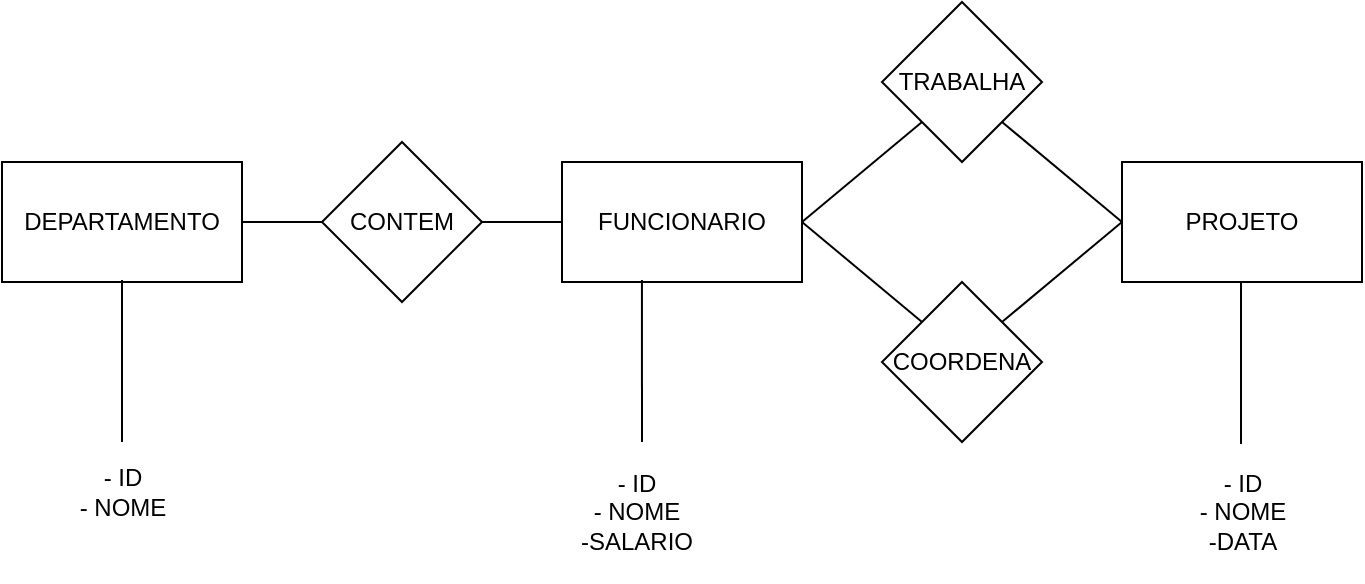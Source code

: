 <mxfile version="22.1.1" type="device" pages="6">
  <diagram name="Page-1" id="f0AyEQgLQYgm7_oEFIXo">
    <mxGraphModel dx="1434" dy="758" grid="1" gridSize="10" guides="1" tooltips="1" connect="1" arrows="1" fold="1" page="1" pageScale="1" pageWidth="850" pageHeight="1100" math="0" shadow="0">
      <root>
        <mxCell id="0" />
        <mxCell id="1" parent="0" />
        <mxCell id="HwxxRWT8D6ezKZgoUVyn-5" value="" style="rounded=0;whiteSpace=wrap;html=1;" parent="1" vertex="1">
          <mxGeometry x="80" y="90" width="120" height="60" as="geometry" />
        </mxCell>
        <mxCell id="HwxxRWT8D6ezKZgoUVyn-6" value="" style="rounded=0;whiteSpace=wrap;html=1;" parent="1" vertex="1">
          <mxGeometry x="360" y="90" width="120" height="60" as="geometry" />
        </mxCell>
        <mxCell id="HwxxRWT8D6ezKZgoUVyn-7" value="CONTEM" style="rhombus;whiteSpace=wrap;html=1;" parent="1" vertex="1">
          <mxGeometry x="240" y="80" width="80" height="80" as="geometry" />
        </mxCell>
        <mxCell id="HwxxRWT8D6ezKZgoUVyn-8" value="DEPARTAMENTO" style="text;html=1;strokeColor=none;fillColor=none;align=center;verticalAlign=middle;whiteSpace=wrap;rounded=0;" parent="1" vertex="1">
          <mxGeometry x="110" y="105" width="60" height="30" as="geometry" />
        </mxCell>
        <mxCell id="HwxxRWT8D6ezKZgoUVyn-9" value="FUNCIONARIO" style="text;html=1;strokeColor=none;fillColor=none;align=center;verticalAlign=middle;whiteSpace=wrap;rounded=0;" parent="1" vertex="1">
          <mxGeometry x="390" y="105" width="60" height="30" as="geometry" />
        </mxCell>
        <mxCell id="HwxxRWT8D6ezKZgoUVyn-10" value="TRABALHA" style="rhombus;whiteSpace=wrap;html=1;" parent="1" vertex="1">
          <mxGeometry x="520" y="10" width="80" height="80" as="geometry" />
        </mxCell>
        <mxCell id="HwxxRWT8D6ezKZgoUVyn-12" value="" style="rounded=0;whiteSpace=wrap;html=1;" parent="1" vertex="1">
          <mxGeometry x="640" y="90" width="120" height="60" as="geometry" />
        </mxCell>
        <mxCell id="HwxxRWT8D6ezKZgoUVyn-13" value="PROJETO" style="text;html=1;strokeColor=none;fillColor=none;align=center;verticalAlign=middle;whiteSpace=wrap;rounded=0;" parent="1" vertex="1">
          <mxGeometry x="670" y="105" width="60" height="30" as="geometry" />
        </mxCell>
        <mxCell id="HwxxRWT8D6ezKZgoUVyn-14" value="COORDENA" style="rhombus;whiteSpace=wrap;html=1;" parent="1" vertex="1">
          <mxGeometry x="520" y="150" width="80" height="80" as="geometry" />
        </mxCell>
        <mxCell id="HwxxRWT8D6ezKZgoUVyn-15" value="" style="endArrow=none;html=1;rounded=0;exitX=1;exitY=0.5;exitDx=0;exitDy=0;entryX=0;entryY=1;entryDx=0;entryDy=0;" parent="1" source="HwxxRWT8D6ezKZgoUVyn-6" target="HwxxRWT8D6ezKZgoUVyn-10" edge="1">
          <mxGeometry width="50" height="50" relative="1" as="geometry">
            <mxPoint x="480" y="110" as="sourcePoint" />
            <mxPoint x="530" y="60" as="targetPoint" />
          </mxGeometry>
        </mxCell>
        <mxCell id="HwxxRWT8D6ezKZgoUVyn-16" value="" style="endArrow=none;html=1;rounded=0;exitX=1;exitY=0.5;exitDx=0;exitDy=0;entryX=0;entryY=0;entryDx=0;entryDy=0;" parent="1" source="HwxxRWT8D6ezKZgoUVyn-6" target="HwxxRWT8D6ezKZgoUVyn-14" edge="1">
          <mxGeometry width="50" height="50" relative="1" as="geometry">
            <mxPoint x="490" y="170" as="sourcePoint" />
            <mxPoint x="544" y="172" as="targetPoint" />
          </mxGeometry>
        </mxCell>
        <mxCell id="HwxxRWT8D6ezKZgoUVyn-18" value="" style="endArrow=none;html=1;rounded=0;entryX=0;entryY=0.5;entryDx=0;entryDy=0;exitX=1;exitY=0;exitDx=0;exitDy=0;" parent="1" source="HwxxRWT8D6ezKZgoUVyn-14" target="HwxxRWT8D6ezKZgoUVyn-12" edge="1">
          <mxGeometry width="50" height="50" relative="1" as="geometry">
            <mxPoint x="400" y="410" as="sourcePoint" />
            <mxPoint x="450" y="360" as="targetPoint" />
          </mxGeometry>
        </mxCell>
        <mxCell id="HwxxRWT8D6ezKZgoUVyn-19" value="" style="endArrow=none;html=1;rounded=0;entryX=1;entryY=1;entryDx=0;entryDy=0;" parent="1" target="HwxxRWT8D6ezKZgoUVyn-10" edge="1">
          <mxGeometry width="50" height="50" relative="1" as="geometry">
            <mxPoint x="640" y="120" as="sourcePoint" />
            <mxPoint x="450" y="360" as="targetPoint" />
          </mxGeometry>
        </mxCell>
        <mxCell id="HwxxRWT8D6ezKZgoUVyn-20" value="" style="endArrow=none;html=1;rounded=0;entryX=0;entryY=0.5;entryDx=0;entryDy=0;exitX=1;exitY=0.5;exitDx=0;exitDy=0;" parent="1" source="HwxxRWT8D6ezKZgoUVyn-7" target="HwxxRWT8D6ezKZgoUVyn-6" edge="1">
          <mxGeometry width="50" height="50" relative="1" as="geometry">
            <mxPoint x="400" y="410" as="sourcePoint" />
            <mxPoint x="450" y="360" as="targetPoint" />
          </mxGeometry>
        </mxCell>
        <mxCell id="HwxxRWT8D6ezKZgoUVyn-21" value="" style="endArrow=none;html=1;rounded=0;entryX=1;entryY=0.5;entryDx=0;entryDy=0;" parent="1" source="HwxxRWT8D6ezKZgoUVyn-7" target="HwxxRWT8D6ezKZgoUVyn-5" edge="1">
          <mxGeometry width="50" height="50" relative="1" as="geometry">
            <mxPoint x="169.289" y="170" as="sourcePoint" />
            <mxPoint x="210" y="120" as="targetPoint" />
          </mxGeometry>
        </mxCell>
        <mxCell id="HwxxRWT8D6ezKZgoUVyn-22" value="" style="endArrow=none;html=1;rounded=0;entryX=0.333;entryY=0.983;entryDx=0;entryDy=0;entryPerimeter=0;" parent="1" target="HwxxRWT8D6ezKZgoUVyn-6" edge="1">
          <mxGeometry width="50" height="50" relative="1" as="geometry">
            <mxPoint x="400" y="230" as="sourcePoint" />
            <mxPoint x="450" y="260" as="targetPoint" />
          </mxGeometry>
        </mxCell>
        <mxCell id="HwxxRWT8D6ezKZgoUVyn-23" value="- ID&lt;br&gt;- NOME&lt;br&gt;-SALARIO" style="text;html=1;strokeColor=none;fillColor=none;align=center;verticalAlign=middle;whiteSpace=wrap;rounded=0;" parent="1" vertex="1">
          <mxGeometry x="340" y="230" width="115" height="70" as="geometry" />
        </mxCell>
        <mxCell id="HwxxRWT8D6ezKZgoUVyn-24" value="- ID&lt;br&gt;- NOME" style="text;html=1;strokeColor=none;fillColor=none;align=center;verticalAlign=middle;whiteSpace=wrap;rounded=0;" parent="1" vertex="1">
          <mxGeometry x="82.5" y="220" width="115" height="70" as="geometry" />
        </mxCell>
        <mxCell id="HwxxRWT8D6ezKZgoUVyn-25" value="" style="endArrow=none;html=1;rounded=0;entryX=0.333;entryY=0.983;entryDx=0;entryDy=0;entryPerimeter=0;" parent="1" edge="1">
          <mxGeometry width="50" height="50" relative="1" as="geometry">
            <mxPoint x="140" y="230" as="sourcePoint" />
            <mxPoint x="140" y="149" as="targetPoint" />
          </mxGeometry>
        </mxCell>
        <mxCell id="HwxxRWT8D6ezKZgoUVyn-27" value="" style="endArrow=none;html=1;rounded=0;entryX=0.333;entryY=0.983;entryDx=0;entryDy=0;entryPerimeter=0;" parent="1" edge="1">
          <mxGeometry width="50" height="50" relative="1" as="geometry">
            <mxPoint x="699.5" y="231" as="sourcePoint" />
            <mxPoint x="699.5" y="150" as="targetPoint" />
          </mxGeometry>
        </mxCell>
        <mxCell id="HwxxRWT8D6ezKZgoUVyn-28" value="- ID&lt;br&gt;- NOME&lt;br&gt;-DATA" style="text;html=1;strokeColor=none;fillColor=none;align=center;verticalAlign=middle;whiteSpace=wrap;rounded=0;" parent="1" vertex="1">
          <mxGeometry x="642.5" y="230" width="115" height="70" as="geometry" />
        </mxCell>
      </root>
    </mxGraphModel>
  </diagram>
  <diagram id="mhj0vtSrRwTvCyULZdz3" name="Page-2">
    <mxGraphModel dx="1434" dy="746" grid="1" gridSize="10" guides="1" tooltips="1" connect="1" arrows="1" fold="1" page="1" pageScale="1" pageWidth="850" pageHeight="1100" math="0" shadow="0">
      <root>
        <mxCell id="0" />
        <mxCell id="1" parent="0" />
        <mxCell id="CccnPLMkh89b1WRXZM_W-1" value="" style="rounded=0;whiteSpace=wrap;html=1;" vertex="1" parent="1">
          <mxGeometry x="100" y="120" width="120" height="60" as="geometry" />
        </mxCell>
        <mxCell id="CccnPLMkh89b1WRXZM_W-9" style="edgeStyle=orthogonalEdgeStyle;rounded=0;orthogonalLoop=1;jettySize=auto;html=1;exitX=1;exitY=0.5;exitDx=0;exitDy=0;entryX=0;entryY=0.5;entryDx=0;entryDy=0;" edge="1" parent="1" source="CccnPLMkh89b1WRXZM_W-2" target="CccnPLMkh89b1WRXZM_W-7">
          <mxGeometry relative="1" as="geometry" />
        </mxCell>
        <mxCell id="CccnPLMkh89b1WRXZM_W-2" value="cliente" style="text;html=1;strokeColor=none;fillColor=none;align=center;verticalAlign=middle;whiteSpace=wrap;rounded=0;" vertex="1" parent="1">
          <mxGeometry x="130" y="135" width="60" height="30" as="geometry" />
        </mxCell>
        <mxCell id="CccnPLMkh89b1WRXZM_W-3" value="-Nome&lt;br&gt;-Nº Cont&lt;br&gt;-Morada&lt;br&gt;-Telemovel" style="text;html=1;strokeColor=none;fillColor=none;align=center;verticalAlign=middle;whiteSpace=wrap;rounded=0;" vertex="1" parent="1">
          <mxGeometry x="100" y="190" width="120" height="50" as="geometry" />
        </mxCell>
        <mxCell id="CccnPLMkh89b1WRXZM_W-4" value="" style="rounded=0;whiteSpace=wrap;html=1;" vertex="1" parent="1">
          <mxGeometry x="360" y="120" width="120" height="60" as="geometry" />
        </mxCell>
        <mxCell id="CccnPLMkh89b1WRXZM_W-8" style="edgeStyle=orthogonalEdgeStyle;rounded=0;orthogonalLoop=1;jettySize=auto;html=1;exitX=0;exitY=0.5;exitDx=0;exitDy=0;" edge="1" parent="1" source="CccnPLMkh89b1WRXZM_W-5" target="CccnPLMkh89b1WRXZM_W-7">
          <mxGeometry relative="1" as="geometry" />
        </mxCell>
        <mxCell id="CccnPLMkh89b1WRXZM_W-17" style="edgeStyle=orthogonalEdgeStyle;rounded=0;orthogonalLoop=1;jettySize=auto;html=1;exitX=1;exitY=0.5;exitDx=0;exitDy=0;entryX=0;entryY=0.5;entryDx=0;entryDy=0;" edge="1" parent="1" source="CccnPLMkh89b1WRXZM_W-5" target="CccnPLMkh89b1WRXZM_W-13">
          <mxGeometry relative="1" as="geometry" />
        </mxCell>
        <mxCell id="CccnPLMkh89b1WRXZM_W-5" value="Encomenda" style="text;html=1;strokeColor=none;fillColor=none;align=center;verticalAlign=middle;whiteSpace=wrap;rounded=0;" vertex="1" parent="1">
          <mxGeometry x="390" y="135" width="60" height="30" as="geometry" />
        </mxCell>
        <mxCell id="CccnPLMkh89b1WRXZM_W-7" value="" style="rhombus;whiteSpace=wrap;html=1;" vertex="1" parent="1">
          <mxGeometry x="250" y="110" width="80" height="80" as="geometry" />
        </mxCell>
        <mxCell id="CccnPLMkh89b1WRXZM_W-10" value="Faz" style="text;html=1;strokeColor=none;fillColor=none;align=center;verticalAlign=middle;whiteSpace=wrap;rounded=0;" vertex="1" parent="1">
          <mxGeometry x="260" y="135" width="60" height="30" as="geometry" />
        </mxCell>
        <mxCell id="CccnPLMkh89b1WRXZM_W-11" value="1" style="text;html=1;strokeColor=none;fillColor=none;align=center;verticalAlign=middle;whiteSpace=wrap;rounded=0;" vertex="1" parent="1">
          <mxGeometry x="200" y="120" width="60" height="30" as="geometry" />
        </mxCell>
        <mxCell id="CccnPLMkh89b1WRXZM_W-12" value="n" style="text;html=1;strokeColor=none;fillColor=none;align=center;verticalAlign=middle;whiteSpace=wrap;rounded=0;" vertex="1" parent="1">
          <mxGeometry x="320" y="120" width="60" height="30" as="geometry" />
        </mxCell>
        <mxCell id="CccnPLMkh89b1WRXZM_W-13" value="" style="rhombus;whiteSpace=wrap;html=1;" vertex="1" parent="1">
          <mxGeometry x="530" y="110" width="80" height="80" as="geometry" />
        </mxCell>
        <mxCell id="CccnPLMkh89b1WRXZM_W-18" value="contem" style="text;html=1;strokeColor=none;fillColor=none;align=center;verticalAlign=middle;whiteSpace=wrap;rounded=0;" vertex="1" parent="1">
          <mxGeometry x="540" y="135" width="60" height="30" as="geometry" />
        </mxCell>
        <mxCell id="CccnPLMkh89b1WRXZM_W-19" value="" style="rounded=0;whiteSpace=wrap;html=1;" vertex="1" parent="1">
          <mxGeometry x="650" y="120" width="120" height="60" as="geometry" />
        </mxCell>
        <mxCell id="CccnPLMkh89b1WRXZM_W-30" style="edgeStyle=orthogonalEdgeStyle;rounded=0;orthogonalLoop=1;jettySize=auto;html=1;exitX=0;exitY=0.5;exitDx=0;exitDy=0;entryX=1;entryY=0.5;entryDx=0;entryDy=0;" edge="1" parent="1" source="CccnPLMkh89b1WRXZM_W-20" target="CccnPLMkh89b1WRXZM_W-13">
          <mxGeometry relative="1" as="geometry" />
        </mxCell>
        <mxCell id="CccnPLMkh89b1WRXZM_W-20" value="Produto" style="text;html=1;strokeColor=none;fillColor=none;align=center;verticalAlign=middle;whiteSpace=wrap;rounded=0;" vertex="1" parent="1">
          <mxGeometry x="680" y="135" width="60" height="30" as="geometry" />
        </mxCell>
        <mxCell id="CccnPLMkh89b1WRXZM_W-22" value="-ID prod&lt;br&gt;-Quantidade&lt;br&gt;-Preco prod&lt;br&gt;" style="text;html=1;strokeColor=none;fillColor=none;align=center;verticalAlign=middle;whiteSpace=wrap;rounded=0;" vertex="1" parent="1">
          <mxGeometry x="650" y="190" width="120" height="50" as="geometry" />
        </mxCell>
        <mxCell id="CccnPLMkh89b1WRXZM_W-23" value="-Metodo Pag&lt;br&gt;-Prazo Pag&lt;br&gt;" style="text;html=1;strokeColor=none;fillColor=none;align=center;verticalAlign=middle;whiteSpace=wrap;rounded=0;" vertex="1" parent="1">
          <mxGeometry x="360" y="190" width="120" height="50" as="geometry" />
        </mxCell>
        <mxCell id="CccnPLMkh89b1WRXZM_W-25" value="1" style="text;html=1;strokeColor=none;fillColor=none;align=center;verticalAlign=middle;whiteSpace=wrap;rounded=0;" vertex="1" parent="1">
          <mxGeometry x="460" y="120" width="60" height="30" as="geometry" />
        </mxCell>
        <mxCell id="CccnPLMkh89b1WRXZM_W-26" value="n" style="text;html=1;strokeColor=none;fillColor=none;align=center;verticalAlign=middle;whiteSpace=wrap;rounded=0;" vertex="1" parent="1">
          <mxGeometry x="610" y="120" width="60" height="30" as="geometry" />
        </mxCell>
      </root>
    </mxGraphModel>
  </diagram>
  <diagram id="ITd1GuX5rD52uKUWybZk" name="Page-3">
    <mxGraphModel dx="1434" dy="746" grid="1" gridSize="10" guides="1" tooltips="1" connect="1" arrows="1" fold="1" page="1" pageScale="1" pageWidth="850" pageHeight="1100" math="0" shadow="0">
      <root>
        <mxCell id="0" />
        <mxCell id="1" parent="0" />
        <mxCell id="TRZ1YqKm4kRJKwEnyyym-1" value="" style="rounded=0;whiteSpace=wrap;html=1;" vertex="1" parent="1">
          <mxGeometry x="620" y="80" width="120" height="60" as="geometry" />
        </mxCell>
        <mxCell id="TRZ1YqKm4kRJKwEnyyym-3" value="-Matricula&lt;br&gt;-Nome&lt;br&gt;-Marca&lt;br&gt;-Lugares&lt;br&gt;-Autonomia" style="text;html=1;strokeColor=none;fillColor=none;align=center;verticalAlign=middle;whiteSpace=wrap;rounded=0;" vertex="1" parent="1">
          <mxGeometry x="365" y="180" width="130" height="30" as="geometry" />
        </mxCell>
        <mxCell id="B4a9KjOjxACHn3Cipt46-1" style="edgeStyle=orthogonalEdgeStyle;rounded=0;orthogonalLoop=1;jettySize=auto;html=1;exitX=1;exitY=0.5;exitDx=0;exitDy=0;entryX=0.75;entryY=1;entryDx=0;entryDy=0;" edge="1" parent="1" source="TRZ1YqKm4kRJKwEnyyym-4" target="UOg2_XPD7ugU0emGlE-x-7">
          <mxGeometry relative="1" as="geometry" />
        </mxCell>
        <mxCell id="TRZ1YqKm4kRJKwEnyyym-4" value="" style="rounded=0;whiteSpace=wrap;html=1;" vertex="1" parent="1">
          <mxGeometry x="370" y="80" width="120" height="60" as="geometry" />
        </mxCell>
        <mxCell id="B4a9KjOjxACHn3Cipt46-2" style="edgeStyle=orthogonalEdgeStyle;rounded=0;orthogonalLoop=1;jettySize=auto;html=1;exitX=0;exitY=0.5;exitDx=0;exitDy=0;" edge="1" parent="1" source="TRZ1YqKm4kRJKwEnyyym-5" target="UOg2_XPD7ugU0emGlE-x-4">
          <mxGeometry relative="1" as="geometry" />
        </mxCell>
        <mxCell id="TRZ1YqKm4kRJKwEnyyym-5" value="Piloto" style="text;html=1;strokeColor=none;fillColor=none;align=center;verticalAlign=middle;whiteSpace=wrap;rounded=0;" vertex="1" parent="1">
          <mxGeometry x="650" y="95" width="60" height="30" as="geometry" />
        </mxCell>
        <mxCell id="TRZ1YqKm4kRJKwEnyyym-7" value="" style="rounded=0;whiteSpace=wrap;html=1;" vertex="1" parent="1">
          <mxGeometry x="75" y="80" width="120" height="60" as="geometry" />
        </mxCell>
        <mxCell id="TRZ1YqKm4kRJKwEnyyym-10" style="edgeStyle=orthogonalEdgeStyle;rounded=0;orthogonalLoop=1;jettySize=auto;html=1;exitX=1;exitY=0.5;exitDx=0;exitDy=0;entryX=0;entryY=0.5;entryDx=0;entryDy=0;" edge="1" parent="1" source="TRZ1YqKm4kRJKwEnyyym-8" target="TRZ1YqKm4kRJKwEnyyym-4">
          <mxGeometry relative="1" as="geometry">
            <mxPoint x="340" y="110" as="targetPoint" />
          </mxGeometry>
        </mxCell>
        <mxCell id="TRZ1YqKm4kRJKwEnyyym-8" value="Voo" style="text;html=1;strokeColor=none;fillColor=none;align=center;verticalAlign=middle;whiteSpace=wrap;rounded=0;" vertex="1" parent="1">
          <mxGeometry x="105" y="95" width="60" height="30" as="geometry" />
        </mxCell>
        <mxCell id="TRZ1YqKm4kRJKwEnyyym-9" value="-ID&lt;br&gt;-Data&lt;br&gt;-Hora partida&lt;br&gt;-Origem&lt;br&gt;-Destino" style="text;html=1;strokeColor=none;fillColor=none;align=center;verticalAlign=middle;whiteSpace=wrap;rounded=0;" vertex="1" parent="1">
          <mxGeometry x="70" y="150" width="130" height="70" as="geometry" />
        </mxCell>
        <mxCell id="TRZ1YqKm4kRJKwEnyyym-13" value="-ID Piloto&lt;br&gt;-Nacionalidade&lt;br&gt;-Idade" style="text;html=1;strokeColor=none;fillColor=none;align=center;verticalAlign=middle;whiteSpace=wrap;rounded=0;" vertex="1" parent="1">
          <mxGeometry x="627.5" y="170" width="105" height="30" as="geometry" />
        </mxCell>
        <mxCell id="TRZ1YqKm4kRJKwEnyyym-14" value="n" style="text;html=1;strokeColor=none;fillColor=none;align=center;verticalAlign=middle;whiteSpace=wrap;rounded=0;" vertex="1" parent="1">
          <mxGeometry x="180" y="80" width="60" height="30" as="geometry" />
        </mxCell>
        <mxCell id="UOg2_XPD7ugU0emGlE-x-1" value="1" style="text;html=1;strokeColor=none;fillColor=none;align=center;verticalAlign=middle;whiteSpace=wrap;rounded=0;" vertex="1" parent="1">
          <mxGeometry x="320" y="80" width="60" height="30" as="geometry" />
        </mxCell>
        <mxCell id="UOg2_XPD7ugU0emGlE-x-2" value="" style="rhombus;whiteSpace=wrap;html=1;" vertex="1" parent="1">
          <mxGeometry x="240" y="70" width="80" height="80" as="geometry" />
        </mxCell>
        <mxCell id="UOg2_XPD7ugU0emGlE-x-3" value="contem" style="text;html=1;strokeColor=none;fillColor=none;align=center;verticalAlign=middle;whiteSpace=wrap;rounded=0;" vertex="1" parent="1">
          <mxGeometry x="250" y="95" width="60" height="30" as="geometry" />
        </mxCell>
        <mxCell id="UOg2_XPD7ugU0emGlE-x-4" value="" style="rhombus;whiteSpace=wrap;html=1;" vertex="1" parent="1">
          <mxGeometry x="520" y="70" width="80" height="80" as="geometry" />
        </mxCell>
        <mxCell id="UOg2_XPD7ugU0emGlE-x-5" style="edgeStyle=orthogonalEdgeStyle;rounded=0;orthogonalLoop=1;jettySize=auto;html=1;exitX=0.5;exitY=1;exitDx=0;exitDy=0;" edge="1" parent="1" source="UOg2_XPD7ugU0emGlE-x-4" target="UOg2_XPD7ugU0emGlE-x-4">
          <mxGeometry relative="1" as="geometry" />
        </mxCell>
        <mxCell id="UOg2_XPD7ugU0emGlE-x-7" value="n" style="text;html=1;strokeColor=none;fillColor=none;align=center;verticalAlign=middle;whiteSpace=wrap;rounded=0;" vertex="1" parent="1">
          <mxGeometry x="480" y="80" width="60" height="30" as="geometry" />
        </mxCell>
        <mxCell id="UOg2_XPD7ugU0emGlE-x-8" value="1" style="text;html=1;strokeColor=none;fillColor=none;align=center;verticalAlign=middle;whiteSpace=wrap;rounded=0;" vertex="1" parent="1">
          <mxGeometry x="577" y="80" width="60" height="30" as="geometry" />
        </mxCell>
        <mxCell id="UOg2_XPD7ugU0emGlE-x-9" value="tem" style="text;html=1;strokeColor=none;fillColor=none;align=center;verticalAlign=middle;whiteSpace=wrap;rounded=0;" vertex="1" parent="1">
          <mxGeometry x="530" y="95" width="60" height="30" as="geometry" />
        </mxCell>
        <mxCell id="TRZ1YqKm4kRJKwEnyyym-2" value="Aviao" style="text;html=1;strokeColor=none;fillColor=none;align=center;verticalAlign=middle;whiteSpace=wrap;rounded=0;" vertex="1" parent="1">
          <mxGeometry x="400" y="95" width="60" height="30" as="geometry" />
        </mxCell>
      </root>
    </mxGraphModel>
  </diagram>
  <diagram id="ER4KSE1UfPreNkz7TZNG" name="Page-4">
    <mxGraphModel dx="1674" dy="758" grid="1" gridSize="10" guides="1" tooltips="1" connect="1" arrows="1" fold="1" page="1" pageScale="1" pageWidth="850" pageHeight="1100" math="0" shadow="0">
      <root>
        <mxCell id="0" />
        <mxCell id="1" parent="0" />
        <mxCell id="HdIma0Y9VAGsUk64FZm--2" style="edgeStyle=orthogonalEdgeStyle;rounded=0;orthogonalLoop=1;jettySize=auto;html=1;exitX=1;exitY=0.5;exitDx=0;exitDy=0;entryX=0;entryY=0.5;entryDx=0;entryDy=0;" parent="1" source="ytlcmBGPKL846jbRM8p3-1" target="HdIma0Y9VAGsUk64FZm--1" edge="1">
          <mxGeometry relative="1" as="geometry" />
        </mxCell>
        <mxCell id="ytlcmBGPKL846jbRM8p3-1" value="Disco" style="rounded=0;whiteSpace=wrap;html=1;" parent="1" vertex="1">
          <mxGeometry x="210" y="120" width="120" height="60" as="geometry" />
        </mxCell>
        <mxCell id="ytlcmBGPKL846jbRM8p3-2" value="-ID&lt;br&gt;-Titulo&lt;br&gt;-Nr Copias&lt;br&gt;-Data Grav&lt;br&gt;-Grupo" style="text;html=1;strokeColor=none;fillColor=none;align=center;verticalAlign=middle;whiteSpace=wrap;rounded=0;" parent="1" vertex="1">
          <mxGeometry x="210" y="210" width="120" height="50" as="geometry" />
        </mxCell>
        <mxCell id="HdIma0Y9VAGsUk64FZm--1" value="Musica" style="rounded=0;whiteSpace=wrap;html=1;" parent="1" vertex="1">
          <mxGeometry x="510" y="120" width="120" height="60" as="geometry" />
        </mxCell>
        <mxCell id="HdIma0Y9VAGsUk64FZm--3" value="TEM" style="rhombus;whiteSpace=wrap;html=1;" parent="1" vertex="1">
          <mxGeometry x="370" y="110" width="80" height="80" as="geometry" />
        </mxCell>
        <mxCell id="HdIma0Y9VAGsUk64FZm--4" value="-ID&lt;br&gt;-Titulo&lt;br&gt;-Grupo" style="text;html=1;strokeColor=none;fillColor=none;align=center;verticalAlign=middle;whiteSpace=wrap;rounded=0;" parent="1" vertex="1">
          <mxGeometry x="510" y="170" width="120" height="100" as="geometry" />
        </mxCell>
        <mxCell id="HdIma0Y9VAGsUk64FZm--5" value="n" style="text;html=1;strokeColor=none;fillColor=none;align=center;verticalAlign=middle;whiteSpace=wrap;rounded=0;" parent="1" vertex="1">
          <mxGeometry x="320" y="120" width="60" height="30" as="geometry" />
        </mxCell>
        <mxCell id="HdIma0Y9VAGsUk64FZm--6" value="n" style="text;html=1;strokeColor=none;fillColor=none;align=center;verticalAlign=middle;whiteSpace=wrap;rounded=0;" parent="1" vertex="1">
          <mxGeometry x="450" y="120" width="60" height="30" as="geometry" />
        </mxCell>
      </root>
    </mxGraphModel>
  </diagram>
  <diagram id="BezNKeTPJkYXQ49I2wfi" name="Page-5">
    <mxGraphModel dx="1674" dy="758" grid="1" gridSize="10" guides="1" tooltips="1" connect="1" arrows="1" fold="1" page="1" pageScale="1" pageWidth="850" pageHeight="1100" math="0" shadow="0">
      <root>
        <mxCell id="0" />
        <mxCell id="1" parent="0" />
        <mxCell id="WT0N97m2cEEcFb7O_sWQ-15" style="edgeStyle=orthogonalEdgeStyle;rounded=0;orthogonalLoop=1;jettySize=auto;html=1;exitX=0;exitY=1;exitDx=0;exitDy=0;entryX=0.5;entryY=0;entryDx=0;entryDy=0;" parent="1" source="WT0N97m2cEEcFb7O_sWQ-1" target="WT0N97m2cEEcFb7O_sWQ-4" edge="1">
          <mxGeometry relative="1" as="geometry">
            <Array as="points">
              <mxPoint x="530" y="330" />
            </Array>
          </mxGeometry>
        </mxCell>
        <mxCell id="WT0N97m2cEEcFb7O_sWQ-16" style="edgeStyle=orthogonalEdgeStyle;rounded=0;orthogonalLoop=1;jettySize=auto;html=1;exitX=1;exitY=1;exitDx=0;exitDy=0;entryX=0.5;entryY=0;entryDx=0;entryDy=0;" parent="1" source="WT0N97m2cEEcFb7O_sWQ-1" target="WT0N97m2cEEcFb7O_sWQ-6" edge="1">
          <mxGeometry relative="1" as="geometry">
            <Array as="points">
              <mxPoint x="680" y="330" />
            </Array>
          </mxGeometry>
        </mxCell>
        <mxCell id="WT0N97m2cEEcFb7O_sWQ-1" value="Livro" style="rounded=0;whiteSpace=wrap;html=1;" parent="1" vertex="1">
          <mxGeometry x="545" y="270" width="120" height="60" as="geometry" />
        </mxCell>
        <mxCell id="WT0N97m2cEEcFb7O_sWQ-2" value="Socio" style="rounded=0;whiteSpace=wrap;html=1;" parent="1" vertex="1">
          <mxGeometry x="180" y="270" width="120" height="60" as="geometry" />
        </mxCell>
        <mxCell id="WT0N97m2cEEcFb7O_sWQ-3" value="-ID&lt;br&gt;-Titulo&lt;br&gt;-Autor&lt;br&gt;-Editora&lt;br&gt;-Ano Pub" style="text;html=1;strokeColor=none;fillColor=none;align=center;verticalAlign=middle;whiteSpace=wrap;rounded=0;" parent="1" vertex="1">
          <mxGeometry x="575" y="347.5" width="60" height="65" as="geometry" />
        </mxCell>
        <mxCell id="WT0N97m2cEEcFb7O_sWQ-4" value="Autor" style="rounded=0;whiteSpace=wrap;html=1;" parent="1" vertex="1">
          <mxGeometry x="470" y="530" width="120" height="60" as="geometry" />
        </mxCell>
        <mxCell id="WT0N97m2cEEcFb7O_sWQ-5" value="-Nome&lt;br&gt;-Nacionalidade&lt;br&gt;-Data Nas" style="text;html=1;strokeColor=none;fillColor=none;align=center;verticalAlign=middle;whiteSpace=wrap;rounded=0;" parent="1" vertex="1">
          <mxGeometry x="470" y="600" width="120" height="70" as="geometry" />
        </mxCell>
        <mxCell id="WT0N97m2cEEcFb7O_sWQ-6" value="Editora" style="rounded=0;whiteSpace=wrap;html=1;" parent="1" vertex="1">
          <mxGeometry x="620" y="530" width="120" height="60" as="geometry" />
        </mxCell>
        <mxCell id="WT0N97m2cEEcFb7O_sWQ-7" value="-Nome&lt;br&gt;-Morada&lt;br&gt;-Telemovel&lt;br&gt;-Nº Cont" style="text;html=1;strokeColor=none;fillColor=none;align=center;verticalAlign=middle;whiteSpace=wrap;rounded=0;" parent="1" vertex="1">
          <mxGeometry x="620" y="610" width="120" height="70" as="geometry" />
        </mxCell>
        <mxCell id="WT0N97m2cEEcFb7O_sWQ-8" value="-Nome&lt;br&gt;-CC&lt;br&gt;-Email&lt;br&gt;-Telemovel" style="text;html=1;strokeColor=none;fillColor=none;align=center;verticalAlign=middle;whiteSpace=wrap;rounded=0;" parent="1" vertex="1">
          <mxGeometry x="190" y="347.5" width="100" height="60" as="geometry" />
        </mxCell>
        <mxCell id="WT0N97m2cEEcFb7O_sWQ-11" style="edgeStyle=orthogonalEdgeStyle;rounded=0;orthogonalLoop=1;jettySize=auto;html=1;exitX=0;exitY=1;exitDx=0;exitDy=0;entryX=0.5;entryY=0;entryDx=0;entryDy=0;" parent="1" source="WT0N97m2cEEcFb7O_sWQ-9" target="WT0N97m2cEEcFb7O_sWQ-2" edge="1">
          <mxGeometry relative="1" as="geometry">
            <Array as="points">
              <mxPoint x="240" y="150" />
            </Array>
          </mxGeometry>
        </mxCell>
        <mxCell id="WT0N97m2cEEcFb7O_sWQ-12" style="edgeStyle=orthogonalEdgeStyle;rounded=0;orthogonalLoop=1;jettySize=auto;html=1;exitX=1;exitY=1;exitDx=0;exitDy=0;entryX=0.5;entryY=0;entryDx=0;entryDy=0;" parent="1" source="WT0N97m2cEEcFb7O_sWQ-9" target="WT0N97m2cEEcFb7O_sWQ-1" edge="1">
          <mxGeometry relative="1" as="geometry">
            <Array as="points">
              <mxPoint x="605" y="150" />
            </Array>
          </mxGeometry>
        </mxCell>
        <mxCell id="WT0N97m2cEEcFb7O_sWQ-9" value="Requisicao" style="rounded=0;whiteSpace=wrap;html=1;" parent="1" vertex="1">
          <mxGeometry x="360" y="90" width="120" height="60" as="geometry" />
        </mxCell>
        <mxCell id="WT0N97m2cEEcFb7O_sWQ-10" value="-Livro&lt;br&gt;-Socio&lt;br&gt;-Data Req&lt;br&gt;-Data Dev" style="text;html=1;strokeColor=none;fillColor=none;align=center;verticalAlign=middle;whiteSpace=wrap;rounded=0;" parent="1" vertex="1">
          <mxGeometry x="390" y="180" width="60" height="30" as="geometry" />
        </mxCell>
        <mxCell id="WT0N97m2cEEcFb7O_sWQ-13" value="Faz" style="rhombus;whiteSpace=wrap;html=1;" parent="1" vertex="1">
          <mxGeometry x="200" y="110" width="80" height="80" as="geometry" />
        </mxCell>
        <mxCell id="WT0N97m2cEEcFb7O_sWQ-14" value="Contem" style="rhombus;whiteSpace=wrap;html=1;" parent="1" vertex="1">
          <mxGeometry x="565" y="110" width="80" height="80" as="geometry" />
        </mxCell>
        <mxCell id="WT0N97m2cEEcFb7O_sWQ-19" value="Feito" style="rhombus;whiteSpace=wrap;html=1;" parent="1" vertex="1">
          <mxGeometry x="490" y="405" width="80" height="80" as="geometry" />
        </mxCell>
        <mxCell id="WT0N97m2cEEcFb7O_sWQ-20" value="Publicado" style="rhombus;whiteSpace=wrap;html=1;" parent="1" vertex="1">
          <mxGeometry x="640" y="405" width="80" height="80" as="geometry" />
        </mxCell>
        <mxCell id="WT0N97m2cEEcFb7O_sWQ-22" value="1" style="text;html=1;strokeColor=none;fillColor=none;align=center;verticalAlign=middle;whiteSpace=wrap;rounded=0;" parent="1" vertex="1">
          <mxGeometry x="470" y="120" width="60" height="30" as="geometry" />
        </mxCell>
        <mxCell id="WT0N97m2cEEcFb7O_sWQ-23" value="n" style="text;html=1;strokeColor=none;fillColor=none;align=center;verticalAlign=middle;whiteSpace=wrap;rounded=0;" parent="1" vertex="1">
          <mxGeometry x="560" y="240" width="60" height="30" as="geometry" />
        </mxCell>
        <mxCell id="WT0N97m2cEEcFb7O_sWQ-24" value="1" style="text;html=1;strokeColor=none;fillColor=none;align=center;verticalAlign=middle;whiteSpace=wrap;rounded=0;" parent="1" vertex="1">
          <mxGeometry x="230" y="240" width="60" height="30" as="geometry" />
        </mxCell>
        <mxCell id="WT0N97m2cEEcFb7O_sWQ-27" value="n" style="text;html=1;strokeColor=none;fillColor=none;align=center;verticalAlign=middle;whiteSpace=wrap;rounded=0;" parent="1" vertex="1">
          <mxGeometry x="310" y="120" width="60" height="30" as="geometry" />
        </mxCell>
        <mxCell id="WT0N97m2cEEcFb7O_sWQ-28" value="n" style="text;html=1;strokeColor=none;fillColor=none;align=center;verticalAlign=middle;whiteSpace=wrap;rounded=0;" parent="1" vertex="1">
          <mxGeometry x="480" y="500" width="60" height="30" as="geometry" />
        </mxCell>
        <mxCell id="WT0N97m2cEEcFb7O_sWQ-29" value="1" style="text;html=1;strokeColor=none;fillColor=none;align=center;verticalAlign=middle;whiteSpace=wrap;rounded=0;" parent="1" vertex="1">
          <mxGeometry x="630" y="500" width="60" height="30" as="geometry" />
        </mxCell>
        <mxCell id="WT0N97m2cEEcFb7O_sWQ-30" value="n" style="text;html=1;strokeColor=none;fillColor=none;align=center;verticalAlign=middle;whiteSpace=wrap;rounded=0;" parent="1" vertex="1">
          <mxGeometry x="660" y="300" width="60" height="30" as="geometry" />
        </mxCell>
        <mxCell id="WT0N97m2cEEcFb7O_sWQ-31" value="n" style="text;html=1;strokeColor=none;fillColor=none;align=center;verticalAlign=middle;whiteSpace=wrap;rounded=0;" parent="1" vertex="1">
          <mxGeometry x="490" y="300" width="60" height="30" as="geometry" />
        </mxCell>
      </root>
    </mxGraphModel>
  </diagram>
  <diagram id="b8-vkAUNC3l2C2wW0GeR" name="Page-6">
    <mxGraphModel dx="2790" dy="2363" grid="1" gridSize="10" guides="1" tooltips="1" connect="1" arrows="1" fold="1" page="1" pageScale="1" pageWidth="850" pageHeight="1100" math="0" shadow="0">
      <root>
        <mxCell id="0" />
        <mxCell id="1" parent="0" />
        <mxCell id="_daqd-DsOxNh8l0cGYZC-1" value="Utilizador" style="shape=table;startSize=30;container=1;collapsible=1;childLayout=tableLayout;fixedRows=1;rowLines=0;fontStyle=1;align=center;resizeLast=1;html=1;" vertex="1" parent="1">
          <mxGeometry x="80" y="60" width="180" height="210" as="geometry" />
        </mxCell>
        <mxCell id="_daqd-DsOxNh8l0cGYZC-2" value="" style="shape=tableRow;horizontal=0;startSize=0;swimlaneHead=0;swimlaneBody=0;fillColor=none;collapsible=0;dropTarget=0;points=[[0,0.5],[1,0.5]];portConstraint=eastwest;top=0;left=0;right=0;bottom=1;" vertex="1" parent="_daqd-DsOxNh8l0cGYZC-1">
          <mxGeometry y="30" width="180" height="30" as="geometry" />
        </mxCell>
        <mxCell id="_daqd-DsOxNh8l0cGYZC-3" value="PK" style="shape=partialRectangle;connectable=0;fillColor=none;top=0;left=0;bottom=0;right=0;fontStyle=1;overflow=hidden;whiteSpace=wrap;html=1;" vertex="1" parent="_daqd-DsOxNh8l0cGYZC-2">
          <mxGeometry width="30" height="30" as="geometry">
            <mxRectangle width="30" height="30" as="alternateBounds" />
          </mxGeometry>
        </mxCell>
        <mxCell id="_daqd-DsOxNh8l0cGYZC-4" value="IDCliente" style="shape=partialRectangle;connectable=0;fillColor=none;top=0;left=0;bottom=0;right=0;align=left;spacingLeft=6;fontStyle=5;overflow=hidden;whiteSpace=wrap;html=1;" vertex="1" parent="_daqd-DsOxNh8l0cGYZC-2">
          <mxGeometry x="30" width="150" height="30" as="geometry">
            <mxRectangle width="150" height="30" as="alternateBounds" />
          </mxGeometry>
        </mxCell>
        <mxCell id="_daqd-DsOxNh8l0cGYZC-8" value="" style="shape=tableRow;horizontal=0;startSize=0;swimlaneHead=0;swimlaneBody=0;fillColor=none;collapsible=0;dropTarget=0;points=[[0,0.5],[1,0.5]];portConstraint=eastwest;top=0;left=0;right=0;bottom=0;" vertex="1" parent="_daqd-DsOxNh8l0cGYZC-1">
          <mxGeometry y="60" width="180" height="30" as="geometry" />
        </mxCell>
        <mxCell id="_daqd-DsOxNh8l0cGYZC-9" value="" style="shape=partialRectangle;connectable=0;fillColor=none;top=0;left=0;bottom=0;right=0;editable=1;overflow=hidden;whiteSpace=wrap;html=1;" vertex="1" parent="_daqd-DsOxNh8l0cGYZC-8">
          <mxGeometry width="30" height="30" as="geometry">
            <mxRectangle width="30" height="30" as="alternateBounds" />
          </mxGeometry>
        </mxCell>
        <mxCell id="_daqd-DsOxNh8l0cGYZC-10" value="Regiao" style="shape=partialRectangle;connectable=0;fillColor=none;top=0;left=0;bottom=0;right=0;align=left;spacingLeft=6;overflow=hidden;whiteSpace=wrap;html=1;" vertex="1" parent="_daqd-DsOxNh8l0cGYZC-8">
          <mxGeometry x="30" width="150" height="30" as="geometry">
            <mxRectangle width="150" height="30" as="alternateBounds" />
          </mxGeometry>
        </mxCell>
        <mxCell id="_daqd-DsOxNh8l0cGYZC-5" value="" style="shape=tableRow;horizontal=0;startSize=0;swimlaneHead=0;swimlaneBody=0;fillColor=none;collapsible=0;dropTarget=0;points=[[0,0.5],[1,0.5]];portConstraint=eastwest;top=0;left=0;right=0;bottom=0;" vertex="1" parent="_daqd-DsOxNh8l0cGYZC-1">
          <mxGeometry y="90" width="180" height="30" as="geometry" />
        </mxCell>
        <mxCell id="_daqd-DsOxNh8l0cGYZC-6" value="" style="shape=partialRectangle;connectable=0;fillColor=none;top=0;left=0;bottom=0;right=0;editable=1;overflow=hidden;whiteSpace=wrap;html=1;" vertex="1" parent="_daqd-DsOxNh8l0cGYZC-5">
          <mxGeometry width="30" height="30" as="geometry">
            <mxRectangle width="30" height="30" as="alternateBounds" />
          </mxGeometry>
        </mxCell>
        <mxCell id="_daqd-DsOxNh8l0cGYZC-7" value="Nome" style="shape=partialRectangle;connectable=0;fillColor=none;top=0;left=0;bottom=0;right=0;align=left;spacingLeft=6;overflow=hidden;whiteSpace=wrap;html=1;" vertex="1" parent="_daqd-DsOxNh8l0cGYZC-5">
          <mxGeometry x="30" width="150" height="30" as="geometry">
            <mxRectangle width="150" height="30" as="alternateBounds" />
          </mxGeometry>
        </mxCell>
        <mxCell id="_daqd-DsOxNh8l0cGYZC-11" value="" style="shape=tableRow;horizontal=0;startSize=0;swimlaneHead=0;swimlaneBody=0;fillColor=none;collapsible=0;dropTarget=0;points=[[0,0.5],[1,0.5]];portConstraint=eastwest;top=0;left=0;right=0;bottom=0;" vertex="1" parent="_daqd-DsOxNh8l0cGYZC-1">
          <mxGeometry y="120" width="180" height="30" as="geometry" />
        </mxCell>
        <mxCell id="_daqd-DsOxNh8l0cGYZC-12" value="" style="shape=partialRectangle;connectable=0;fillColor=none;top=0;left=0;bottom=0;right=0;editable=1;overflow=hidden;whiteSpace=wrap;html=1;" vertex="1" parent="_daqd-DsOxNh8l0cGYZC-11">
          <mxGeometry width="30" height="30" as="geometry">
            <mxRectangle width="30" height="30" as="alternateBounds" />
          </mxGeometry>
        </mxCell>
        <mxCell id="_daqd-DsOxNh8l0cGYZC-13" value="Contribuinte" style="shape=partialRectangle;connectable=0;fillColor=none;top=0;left=0;bottom=0;right=0;align=left;spacingLeft=6;overflow=hidden;whiteSpace=wrap;html=1;" vertex="1" parent="_daqd-DsOxNh8l0cGYZC-11">
          <mxGeometry x="30" width="150" height="30" as="geometry">
            <mxRectangle width="150" height="30" as="alternateBounds" />
          </mxGeometry>
        </mxCell>
        <mxCell id="_daqd-DsOxNh8l0cGYZC-14" style="shape=tableRow;horizontal=0;startSize=0;swimlaneHead=0;swimlaneBody=0;fillColor=none;collapsible=0;dropTarget=0;points=[[0,0.5],[1,0.5]];portConstraint=eastwest;top=0;left=0;right=0;bottom=0;" vertex="1" parent="_daqd-DsOxNh8l0cGYZC-1">
          <mxGeometry y="150" width="180" height="30" as="geometry" />
        </mxCell>
        <mxCell id="_daqd-DsOxNh8l0cGYZC-15" style="shape=partialRectangle;connectable=0;fillColor=none;top=0;left=0;bottom=0;right=0;editable=1;overflow=hidden;whiteSpace=wrap;html=1;" vertex="1" parent="_daqd-DsOxNh8l0cGYZC-14">
          <mxGeometry width="30" height="30" as="geometry">
            <mxRectangle width="30" height="30" as="alternateBounds" />
          </mxGeometry>
        </mxCell>
        <mxCell id="_daqd-DsOxNh8l0cGYZC-16" value="Telemovel" style="shape=partialRectangle;connectable=0;fillColor=none;top=0;left=0;bottom=0;right=0;align=left;spacingLeft=6;overflow=hidden;whiteSpace=wrap;html=1;" vertex="1" parent="_daqd-DsOxNh8l0cGYZC-14">
          <mxGeometry x="30" width="150" height="30" as="geometry">
            <mxRectangle width="150" height="30" as="alternateBounds" />
          </mxGeometry>
        </mxCell>
        <mxCell id="_daqd-DsOxNh8l0cGYZC-17" style="shape=tableRow;horizontal=0;startSize=0;swimlaneHead=0;swimlaneBody=0;fillColor=none;collapsible=0;dropTarget=0;points=[[0,0.5],[1,0.5]];portConstraint=eastwest;top=0;left=0;right=0;bottom=0;" vertex="1" parent="_daqd-DsOxNh8l0cGYZC-1">
          <mxGeometry y="180" width="180" height="30" as="geometry" />
        </mxCell>
        <mxCell id="_daqd-DsOxNh8l0cGYZC-18" style="shape=partialRectangle;connectable=0;fillColor=none;top=0;left=0;bottom=0;right=0;editable=1;overflow=hidden;whiteSpace=wrap;html=1;" vertex="1" parent="_daqd-DsOxNh8l0cGYZC-17">
          <mxGeometry width="30" height="30" as="geometry">
            <mxRectangle width="30" height="30" as="alternateBounds" />
          </mxGeometry>
        </mxCell>
        <mxCell id="_daqd-DsOxNh8l0cGYZC-19" value="Email" style="shape=partialRectangle;connectable=0;fillColor=none;top=0;left=0;bottom=0;right=0;align=left;spacingLeft=6;overflow=hidden;whiteSpace=wrap;html=1;" vertex="1" parent="_daqd-DsOxNh8l0cGYZC-17">
          <mxGeometry x="30" width="150" height="30" as="geometry">
            <mxRectangle width="150" height="30" as="alternateBounds" />
          </mxGeometry>
        </mxCell>
        <mxCell id="_daqd-DsOxNh8l0cGYZC-20" value="Pacote" style="shape=table;startSize=30;container=1;collapsible=1;childLayout=tableLayout;fixedRows=1;rowLines=0;fontStyle=1;align=center;resizeLast=1;html=1;" vertex="1" parent="1">
          <mxGeometry x="335" y="560" width="180" height="150" as="geometry" />
        </mxCell>
        <mxCell id="_daqd-DsOxNh8l0cGYZC-21" value="" style="shape=tableRow;horizontal=0;startSize=0;swimlaneHead=0;swimlaneBody=0;fillColor=none;collapsible=0;dropTarget=0;points=[[0,0.5],[1,0.5]];portConstraint=eastwest;top=0;left=0;right=0;bottom=1;" vertex="1" parent="_daqd-DsOxNh8l0cGYZC-20">
          <mxGeometry y="30" width="180" height="30" as="geometry" />
        </mxCell>
        <mxCell id="_daqd-DsOxNh8l0cGYZC-22" value="PK" style="shape=partialRectangle;connectable=0;fillColor=none;top=0;left=0;bottom=0;right=0;fontStyle=1;overflow=hidden;whiteSpace=wrap;html=1;" vertex="1" parent="_daqd-DsOxNh8l0cGYZC-21">
          <mxGeometry width="30" height="30" as="geometry">
            <mxRectangle width="30" height="30" as="alternateBounds" />
          </mxGeometry>
        </mxCell>
        <mxCell id="_daqd-DsOxNh8l0cGYZC-23" value="IDPacote" style="shape=partialRectangle;connectable=0;fillColor=none;top=0;left=0;bottom=0;right=0;align=left;spacingLeft=6;fontStyle=5;overflow=hidden;whiteSpace=wrap;html=1;" vertex="1" parent="_daqd-DsOxNh8l0cGYZC-21">
          <mxGeometry x="30" width="150" height="30" as="geometry">
            <mxRectangle width="150" height="30" as="alternateBounds" />
          </mxGeometry>
        </mxCell>
        <mxCell id="_daqd-DsOxNh8l0cGYZC-24" value="" style="shape=tableRow;horizontal=0;startSize=0;swimlaneHead=0;swimlaneBody=0;fillColor=none;collapsible=0;dropTarget=0;points=[[0,0.5],[1,0.5]];portConstraint=eastwest;top=0;left=0;right=0;bottom=0;" vertex="1" parent="_daqd-DsOxNh8l0cGYZC-20">
          <mxGeometry y="60" width="180" height="30" as="geometry" />
        </mxCell>
        <mxCell id="_daqd-DsOxNh8l0cGYZC-25" value="" style="shape=partialRectangle;connectable=0;fillColor=none;top=0;left=0;bottom=0;right=0;editable=1;overflow=hidden;whiteSpace=wrap;html=1;" vertex="1" parent="_daqd-DsOxNh8l0cGYZC-24">
          <mxGeometry width="30" height="30" as="geometry">
            <mxRectangle width="30" height="30" as="alternateBounds" />
          </mxGeometry>
        </mxCell>
        <mxCell id="_daqd-DsOxNh8l0cGYZC-26" value="TV_NET" style="shape=partialRectangle;connectable=0;fillColor=none;top=0;left=0;bottom=0;right=0;align=left;spacingLeft=6;overflow=hidden;whiteSpace=wrap;html=1;" vertex="1" parent="_daqd-DsOxNh8l0cGYZC-24">
          <mxGeometry x="30" width="150" height="30" as="geometry">
            <mxRectangle width="150" height="30" as="alternateBounds" />
          </mxGeometry>
        </mxCell>
        <mxCell id="_daqd-DsOxNh8l0cGYZC-27" value="" style="shape=tableRow;horizontal=0;startSize=0;swimlaneHead=0;swimlaneBody=0;fillColor=none;collapsible=0;dropTarget=0;points=[[0,0.5],[1,0.5]];portConstraint=eastwest;top=0;left=0;right=0;bottom=0;" vertex="1" parent="_daqd-DsOxNh8l0cGYZC-20">
          <mxGeometry y="90" width="180" height="30" as="geometry" />
        </mxCell>
        <mxCell id="_daqd-DsOxNh8l0cGYZC-28" value="" style="shape=partialRectangle;connectable=0;fillColor=none;top=0;left=0;bottom=0;right=0;editable=1;overflow=hidden;whiteSpace=wrap;html=1;" vertex="1" parent="_daqd-DsOxNh8l0cGYZC-27">
          <mxGeometry width="30" height="30" as="geometry">
            <mxRectangle width="30" height="30" as="alternateBounds" />
          </mxGeometry>
        </mxCell>
        <mxCell id="_daqd-DsOxNh8l0cGYZC-29" value="TV_NET_TEL" style="shape=partialRectangle;connectable=0;fillColor=none;top=0;left=0;bottom=0;right=0;align=left;spacingLeft=6;overflow=hidden;whiteSpace=wrap;html=1;" vertex="1" parent="_daqd-DsOxNh8l0cGYZC-27">
          <mxGeometry x="30" width="150" height="30" as="geometry">
            <mxRectangle width="150" height="30" as="alternateBounds" />
          </mxGeometry>
        </mxCell>
        <mxCell id="_daqd-DsOxNh8l0cGYZC-30" value="" style="shape=tableRow;horizontal=0;startSize=0;swimlaneHead=0;swimlaneBody=0;fillColor=none;collapsible=0;dropTarget=0;points=[[0,0.5],[1,0.5]];portConstraint=eastwest;top=0;left=0;right=0;bottom=0;" vertex="1" parent="_daqd-DsOxNh8l0cGYZC-20">
          <mxGeometry y="120" width="180" height="30" as="geometry" />
        </mxCell>
        <mxCell id="_daqd-DsOxNh8l0cGYZC-31" value="" style="shape=partialRectangle;connectable=0;fillColor=none;top=0;left=0;bottom=0;right=0;editable=1;overflow=hidden;whiteSpace=wrap;html=1;" vertex="1" parent="_daqd-DsOxNh8l0cGYZC-30">
          <mxGeometry width="30" height="30" as="geometry">
            <mxRectangle width="30" height="30" as="alternateBounds" />
          </mxGeometry>
        </mxCell>
        <mxCell id="_daqd-DsOxNh8l0cGYZC-32" value="NET_TEL" style="shape=partialRectangle;connectable=0;fillColor=none;top=0;left=0;bottom=0;right=0;align=left;spacingLeft=6;overflow=hidden;whiteSpace=wrap;html=1;" vertex="1" parent="_daqd-DsOxNh8l0cGYZC-30">
          <mxGeometry x="30" width="150" height="30" as="geometry">
            <mxRectangle width="150" height="30" as="alternateBounds" />
          </mxGeometry>
        </mxCell>
        <mxCell id="_daqd-DsOxNh8l0cGYZC-46" value="Cobertura_Pacote" style="shape=table;startSize=30;container=1;collapsible=1;childLayout=tableLayout;fixedRows=1;rowLines=0;fontStyle=1;align=center;resizeLast=1;html=1;" vertex="1" parent="1">
          <mxGeometry x="330" y="780" width="180" height="150" as="geometry" />
        </mxCell>
        <mxCell id="_daqd-DsOxNh8l0cGYZC-47" value="" style="shape=tableRow;horizontal=0;startSize=0;swimlaneHead=0;swimlaneBody=0;fillColor=none;collapsible=0;dropTarget=0;points=[[0,0.5],[1,0.5]];portConstraint=eastwest;top=0;left=0;right=0;bottom=1;" vertex="1" parent="_daqd-DsOxNh8l0cGYZC-46">
          <mxGeometry y="30" width="180" height="30" as="geometry" />
        </mxCell>
        <mxCell id="_daqd-DsOxNh8l0cGYZC-48" value="PK" style="shape=partialRectangle;connectable=0;fillColor=none;top=0;left=0;bottom=0;right=0;fontStyle=1;overflow=hidden;whiteSpace=wrap;html=1;" vertex="1" parent="_daqd-DsOxNh8l0cGYZC-47">
          <mxGeometry width="30" height="30" as="geometry">
            <mxRectangle width="30" height="30" as="alternateBounds" />
          </mxGeometry>
        </mxCell>
        <mxCell id="_daqd-DsOxNh8l0cGYZC-49" value="UniqueID" style="shape=partialRectangle;connectable=0;fillColor=none;top=0;left=0;bottom=0;right=0;align=left;spacingLeft=6;fontStyle=5;overflow=hidden;whiteSpace=wrap;html=1;" vertex="1" parent="_daqd-DsOxNh8l0cGYZC-47">
          <mxGeometry x="30" width="150" height="30" as="geometry">
            <mxRectangle width="150" height="30" as="alternateBounds" />
          </mxGeometry>
        </mxCell>
        <mxCell id="_daqd-DsOxNh8l0cGYZC-50" value="" style="shape=tableRow;horizontal=0;startSize=0;swimlaneHead=0;swimlaneBody=0;fillColor=none;collapsible=0;dropTarget=0;points=[[0,0.5],[1,0.5]];portConstraint=eastwest;top=0;left=0;right=0;bottom=0;" vertex="1" parent="_daqd-DsOxNh8l0cGYZC-46">
          <mxGeometry y="60" width="180" height="30" as="geometry" />
        </mxCell>
        <mxCell id="_daqd-DsOxNh8l0cGYZC-51" value="" style="shape=partialRectangle;connectable=0;fillColor=none;top=0;left=0;bottom=0;right=0;editable=1;overflow=hidden;whiteSpace=wrap;html=1;" vertex="1" parent="_daqd-DsOxNh8l0cGYZC-50">
          <mxGeometry width="30" height="30" as="geometry">
            <mxRectangle width="30" height="30" as="alternateBounds" />
          </mxGeometry>
        </mxCell>
        <mxCell id="_daqd-DsOxNh8l0cGYZC-52" value="Fibra" style="shape=partialRectangle;connectable=0;fillColor=none;top=0;left=0;bottom=0;right=0;align=left;spacingLeft=6;overflow=hidden;whiteSpace=wrap;html=1;" vertex="1" parent="_daqd-DsOxNh8l0cGYZC-50">
          <mxGeometry x="30" width="150" height="30" as="geometry">
            <mxRectangle width="150" height="30" as="alternateBounds" />
          </mxGeometry>
        </mxCell>
        <mxCell id="_daqd-DsOxNh8l0cGYZC-53" value="" style="shape=tableRow;horizontal=0;startSize=0;swimlaneHead=0;swimlaneBody=0;fillColor=none;collapsible=0;dropTarget=0;points=[[0,0.5],[1,0.5]];portConstraint=eastwest;top=0;left=0;right=0;bottom=0;" vertex="1" parent="_daqd-DsOxNh8l0cGYZC-46">
          <mxGeometry y="90" width="180" height="30" as="geometry" />
        </mxCell>
        <mxCell id="_daqd-DsOxNh8l0cGYZC-54" value="" style="shape=partialRectangle;connectable=0;fillColor=none;top=0;left=0;bottom=0;right=0;editable=1;overflow=hidden;whiteSpace=wrap;html=1;" vertex="1" parent="_daqd-DsOxNh8l0cGYZC-53">
          <mxGeometry width="30" height="30" as="geometry">
            <mxRectangle width="30" height="30" as="alternateBounds" />
          </mxGeometry>
        </mxCell>
        <mxCell id="_daqd-DsOxNh8l0cGYZC-55" value="Cobre" style="shape=partialRectangle;connectable=0;fillColor=none;top=0;left=0;bottom=0;right=0;align=left;spacingLeft=6;overflow=hidden;whiteSpace=wrap;html=1;" vertex="1" parent="_daqd-DsOxNh8l0cGYZC-53">
          <mxGeometry x="30" width="150" height="30" as="geometry">
            <mxRectangle width="150" height="30" as="alternateBounds" />
          </mxGeometry>
        </mxCell>
        <mxCell id="_daqd-DsOxNh8l0cGYZC-56" value="" style="shape=tableRow;horizontal=0;startSize=0;swimlaneHead=0;swimlaneBody=0;fillColor=none;collapsible=0;dropTarget=0;points=[[0,0.5],[1,0.5]];portConstraint=eastwest;top=0;left=0;right=0;bottom=0;" vertex="1" parent="_daqd-DsOxNh8l0cGYZC-46">
          <mxGeometry y="120" width="180" height="30" as="geometry" />
        </mxCell>
        <mxCell id="_daqd-DsOxNh8l0cGYZC-57" value="" style="shape=partialRectangle;connectable=0;fillColor=none;top=0;left=0;bottom=0;right=0;editable=1;overflow=hidden;whiteSpace=wrap;html=1;" vertex="1" parent="_daqd-DsOxNh8l0cGYZC-56">
          <mxGeometry width="30" height="30" as="geometry">
            <mxRectangle width="30" height="30" as="alternateBounds" />
          </mxGeometry>
        </mxCell>
        <mxCell id="_daqd-DsOxNh8l0cGYZC-58" value="Satelite" style="shape=partialRectangle;connectable=0;fillColor=none;top=0;left=0;bottom=0;right=0;align=left;spacingLeft=6;overflow=hidden;whiteSpace=wrap;html=1;" vertex="1" parent="_daqd-DsOxNh8l0cGYZC-56">
          <mxGeometry x="30" width="150" height="30" as="geometry">
            <mxRectangle width="150" height="30" as="alternateBounds" />
          </mxGeometry>
        </mxCell>
        <mxCell id="_daqd-DsOxNh8l0cGYZC-59" value="ApoioTecnicoLocal" style="shape=table;startSize=30;container=1;collapsible=1;childLayout=tableLayout;fixedRows=1;rowLines=0;fontStyle=1;align=center;resizeLast=1;html=1;" vertex="1" parent="1">
          <mxGeometry x="1150" y="60" width="180" height="150" as="geometry" />
        </mxCell>
        <mxCell id="_daqd-DsOxNh8l0cGYZC-60" value="" style="shape=tableRow;horizontal=0;startSize=0;swimlaneHead=0;swimlaneBody=0;fillColor=none;collapsible=0;dropTarget=0;points=[[0,0.5],[1,0.5]];portConstraint=eastwest;top=0;left=0;right=0;bottom=1;" vertex="1" parent="_daqd-DsOxNh8l0cGYZC-59">
          <mxGeometry y="30" width="180" height="30" as="geometry" />
        </mxCell>
        <mxCell id="_daqd-DsOxNh8l0cGYZC-61" value="PK" style="shape=partialRectangle;connectable=0;fillColor=none;top=0;left=0;bottom=0;right=0;fontStyle=1;overflow=hidden;whiteSpace=wrap;html=1;" vertex="1" parent="_daqd-DsOxNh8l0cGYZC-60">
          <mxGeometry width="30" height="30" as="geometry">
            <mxRectangle width="30" height="30" as="alternateBounds" />
          </mxGeometry>
        </mxCell>
        <mxCell id="_daqd-DsOxNh8l0cGYZC-62" value="IDATL" style="shape=partialRectangle;connectable=0;fillColor=none;top=0;left=0;bottom=0;right=0;align=left;spacingLeft=6;fontStyle=5;overflow=hidden;whiteSpace=wrap;html=1;" vertex="1" parent="_daqd-DsOxNh8l0cGYZC-60">
          <mxGeometry x="30" width="150" height="30" as="geometry">
            <mxRectangle width="150" height="30" as="alternateBounds" />
          </mxGeometry>
        </mxCell>
        <mxCell id="_daqd-DsOxNh8l0cGYZC-63" value="" style="shape=tableRow;horizontal=0;startSize=0;swimlaneHead=0;swimlaneBody=0;fillColor=none;collapsible=0;dropTarget=0;points=[[0,0.5],[1,0.5]];portConstraint=eastwest;top=0;left=0;right=0;bottom=0;" vertex="1" parent="_daqd-DsOxNh8l0cGYZC-59">
          <mxGeometry y="60" width="180" height="30" as="geometry" />
        </mxCell>
        <mxCell id="_daqd-DsOxNh8l0cGYZC-64" value="" style="shape=partialRectangle;connectable=0;fillColor=none;top=0;left=0;bottom=0;right=0;editable=1;overflow=hidden;whiteSpace=wrap;html=1;" vertex="1" parent="_daqd-DsOxNh8l0cGYZC-63">
          <mxGeometry width="30" height="30" as="geometry">
            <mxRectangle width="30" height="30" as="alternateBounds" />
          </mxGeometry>
        </mxCell>
        <mxCell id="_daqd-DsOxNh8l0cGYZC-65" value="NomeFunc" style="shape=partialRectangle;connectable=0;fillColor=none;top=0;left=0;bottom=0;right=0;align=left;spacingLeft=6;overflow=hidden;whiteSpace=wrap;html=1;" vertex="1" parent="_daqd-DsOxNh8l0cGYZC-63">
          <mxGeometry x="30" width="150" height="30" as="geometry">
            <mxRectangle width="150" height="30" as="alternateBounds" />
          </mxGeometry>
        </mxCell>
        <mxCell id="_daqd-DsOxNh8l0cGYZC-66" value="" style="shape=tableRow;horizontal=0;startSize=0;swimlaneHead=0;swimlaneBody=0;fillColor=none;collapsible=0;dropTarget=0;points=[[0,0.5],[1,0.5]];portConstraint=eastwest;top=0;left=0;right=0;bottom=0;" vertex="1" parent="_daqd-DsOxNh8l0cGYZC-59">
          <mxGeometry y="90" width="180" height="30" as="geometry" />
        </mxCell>
        <mxCell id="_daqd-DsOxNh8l0cGYZC-67" value="" style="shape=partialRectangle;connectable=0;fillColor=none;top=0;left=0;bottom=0;right=0;editable=1;overflow=hidden;whiteSpace=wrap;html=1;" vertex="1" parent="_daqd-DsOxNh8l0cGYZC-66">
          <mxGeometry width="30" height="30" as="geometry">
            <mxRectangle width="30" height="30" as="alternateBounds" />
          </mxGeometry>
        </mxCell>
        <mxCell id="_daqd-DsOxNh8l0cGYZC-68" value="Cargo" style="shape=partialRectangle;connectable=0;fillColor=none;top=0;left=0;bottom=0;right=0;align=left;spacingLeft=6;overflow=hidden;whiteSpace=wrap;html=1;" vertex="1" parent="_daqd-DsOxNh8l0cGYZC-66">
          <mxGeometry x="30" width="150" height="30" as="geometry">
            <mxRectangle width="150" height="30" as="alternateBounds" />
          </mxGeometry>
        </mxCell>
        <mxCell id="_daqd-DsOxNh8l0cGYZC-69" value="" style="shape=tableRow;horizontal=0;startSize=0;swimlaneHead=0;swimlaneBody=0;fillColor=none;collapsible=0;dropTarget=0;points=[[0,0.5],[1,0.5]];portConstraint=eastwest;top=0;left=0;right=0;bottom=0;" vertex="1" parent="_daqd-DsOxNh8l0cGYZC-59">
          <mxGeometry y="120" width="180" height="30" as="geometry" />
        </mxCell>
        <mxCell id="_daqd-DsOxNh8l0cGYZC-70" value="" style="shape=partialRectangle;connectable=0;fillColor=none;top=0;left=0;bottom=0;right=0;editable=1;overflow=hidden;whiteSpace=wrap;html=1;" vertex="1" parent="_daqd-DsOxNh8l0cGYZC-69">
          <mxGeometry width="30" height="30" as="geometry">
            <mxRectangle width="30" height="30" as="alternateBounds" />
          </mxGeometry>
        </mxCell>
        <mxCell id="_daqd-DsOxNh8l0cGYZC-71" value="Horario" style="shape=partialRectangle;connectable=0;fillColor=none;top=0;left=0;bottom=0;right=0;align=left;spacingLeft=6;overflow=hidden;whiteSpace=wrap;html=1;" vertex="1" parent="_daqd-DsOxNh8l0cGYZC-69">
          <mxGeometry x="30" width="150" height="30" as="geometry">
            <mxRectangle width="150" height="30" as="alternateBounds" />
          </mxGeometry>
        </mxCell>
        <mxCell id="_daqd-DsOxNh8l0cGYZC-72" value="Equipamentos" style="shape=table;startSize=30;container=1;collapsible=1;childLayout=tableLayout;fixedRows=1;rowLines=0;fontStyle=1;align=center;resizeLast=1;html=1;" vertex="1" parent="1">
          <mxGeometry x="610" y="700" width="180" height="150" as="geometry" />
        </mxCell>
        <mxCell id="_daqd-DsOxNh8l0cGYZC-73" value="" style="shape=tableRow;horizontal=0;startSize=0;swimlaneHead=0;swimlaneBody=0;fillColor=none;collapsible=0;dropTarget=0;points=[[0,0.5],[1,0.5]];portConstraint=eastwest;top=0;left=0;right=0;bottom=1;" vertex="1" parent="_daqd-DsOxNh8l0cGYZC-72">
          <mxGeometry y="30" width="180" height="30" as="geometry" />
        </mxCell>
        <mxCell id="_daqd-DsOxNh8l0cGYZC-74" value="PK" style="shape=partialRectangle;connectable=0;fillColor=none;top=0;left=0;bottom=0;right=0;fontStyle=1;overflow=hidden;whiteSpace=wrap;html=1;" vertex="1" parent="_daqd-DsOxNh8l0cGYZC-73">
          <mxGeometry width="30" height="30" as="geometry">
            <mxRectangle width="30" height="30" as="alternateBounds" />
          </mxGeometry>
        </mxCell>
        <mxCell id="_daqd-DsOxNh8l0cGYZC-75" value="IDEquipamento" style="shape=partialRectangle;connectable=0;fillColor=none;top=0;left=0;bottom=0;right=0;align=left;spacingLeft=6;fontStyle=5;overflow=hidden;whiteSpace=wrap;html=1;" vertex="1" parent="_daqd-DsOxNh8l0cGYZC-73">
          <mxGeometry x="30" width="150" height="30" as="geometry">
            <mxRectangle width="150" height="30" as="alternateBounds" />
          </mxGeometry>
        </mxCell>
        <mxCell id="_daqd-DsOxNh8l0cGYZC-76" value="" style="shape=tableRow;horizontal=0;startSize=0;swimlaneHead=0;swimlaneBody=0;fillColor=none;collapsible=0;dropTarget=0;points=[[0,0.5],[1,0.5]];portConstraint=eastwest;top=0;left=0;right=0;bottom=0;" vertex="1" parent="_daqd-DsOxNh8l0cGYZC-72">
          <mxGeometry y="60" width="180" height="30" as="geometry" />
        </mxCell>
        <mxCell id="_daqd-DsOxNh8l0cGYZC-77" value="" style="shape=partialRectangle;connectable=0;fillColor=none;top=0;left=0;bottom=0;right=0;editable=1;overflow=hidden;whiteSpace=wrap;html=1;" vertex="1" parent="_daqd-DsOxNh8l0cGYZC-76">
          <mxGeometry width="30" height="30" as="geometry">
            <mxRectangle width="30" height="30" as="alternateBounds" />
          </mxGeometry>
        </mxCell>
        <mxCell id="_daqd-DsOxNh8l0cGYZC-78" value="Nome" style="shape=partialRectangle;connectable=0;fillColor=none;top=0;left=0;bottom=0;right=0;align=left;spacingLeft=6;overflow=hidden;whiteSpace=wrap;html=1;" vertex="1" parent="_daqd-DsOxNh8l0cGYZC-76">
          <mxGeometry x="30" width="150" height="30" as="geometry">
            <mxRectangle width="150" height="30" as="alternateBounds" />
          </mxGeometry>
        </mxCell>
        <mxCell id="_daqd-DsOxNh8l0cGYZC-79" value="" style="shape=tableRow;horizontal=0;startSize=0;swimlaneHead=0;swimlaneBody=0;fillColor=none;collapsible=0;dropTarget=0;points=[[0,0.5],[1,0.5]];portConstraint=eastwest;top=0;left=0;right=0;bottom=0;" vertex="1" parent="_daqd-DsOxNh8l0cGYZC-72">
          <mxGeometry y="90" width="180" height="30" as="geometry" />
        </mxCell>
        <mxCell id="_daqd-DsOxNh8l0cGYZC-80" value="" style="shape=partialRectangle;connectable=0;fillColor=none;top=0;left=0;bottom=0;right=0;editable=1;overflow=hidden;whiteSpace=wrap;html=1;" vertex="1" parent="_daqd-DsOxNh8l0cGYZC-79">
          <mxGeometry width="30" height="30" as="geometry">
            <mxRectangle width="30" height="30" as="alternateBounds" />
          </mxGeometry>
        </mxCell>
        <mxCell id="_daqd-DsOxNh8l0cGYZC-81" value="Marca" style="shape=partialRectangle;connectable=0;fillColor=none;top=0;left=0;bottom=0;right=0;align=left;spacingLeft=6;overflow=hidden;whiteSpace=wrap;html=1;" vertex="1" parent="_daqd-DsOxNh8l0cGYZC-79">
          <mxGeometry x="30" width="150" height="30" as="geometry">
            <mxRectangle width="150" height="30" as="alternateBounds" />
          </mxGeometry>
        </mxCell>
        <mxCell id="_daqd-DsOxNh8l0cGYZC-82" value="" style="shape=tableRow;horizontal=0;startSize=0;swimlaneHead=0;swimlaneBody=0;fillColor=none;collapsible=0;dropTarget=0;points=[[0,0.5],[1,0.5]];portConstraint=eastwest;top=0;left=0;right=0;bottom=0;" vertex="1" parent="_daqd-DsOxNh8l0cGYZC-72">
          <mxGeometry y="120" width="180" height="30" as="geometry" />
        </mxCell>
        <mxCell id="_daqd-DsOxNh8l0cGYZC-83" value="" style="shape=partialRectangle;connectable=0;fillColor=none;top=0;left=0;bottom=0;right=0;editable=1;overflow=hidden;whiteSpace=wrap;html=1;" vertex="1" parent="_daqd-DsOxNh8l0cGYZC-82">
          <mxGeometry width="30" height="30" as="geometry">
            <mxRectangle width="30" height="30" as="alternateBounds" />
          </mxGeometry>
        </mxCell>
        <mxCell id="_daqd-DsOxNh8l0cGYZC-84" value="Quantidade" style="shape=partialRectangle;connectable=0;fillColor=none;top=0;left=0;bottom=0;right=0;align=left;spacingLeft=6;overflow=hidden;whiteSpace=wrap;html=1;" vertex="1" parent="_daqd-DsOxNh8l0cGYZC-82">
          <mxGeometry x="30" width="150" height="30" as="geometry">
            <mxRectangle width="150" height="30" as="alternateBounds" />
          </mxGeometry>
        </mxCell>
        <mxCell id="_daqd-DsOxNh8l0cGYZC-85" value="Regiao" style="shape=table;startSize=30;container=1;collapsible=1;childLayout=tableLayout;fixedRows=1;rowLines=0;fontStyle=1;align=center;resizeLast=1;html=1;" vertex="1" parent="1">
          <mxGeometry x="610" y="60" width="180" height="180" as="geometry" />
        </mxCell>
        <mxCell id="_daqd-DsOxNh8l0cGYZC-86" value="" style="shape=tableRow;horizontal=0;startSize=0;swimlaneHead=0;swimlaneBody=0;fillColor=none;collapsible=0;dropTarget=0;points=[[0,0.5],[1,0.5]];portConstraint=eastwest;top=0;left=0;right=0;bottom=1;" vertex="1" parent="_daqd-DsOxNh8l0cGYZC-85">
          <mxGeometry y="30" width="180" height="30" as="geometry" />
        </mxCell>
        <mxCell id="_daqd-DsOxNh8l0cGYZC-87" value="PK" style="shape=partialRectangle;connectable=0;fillColor=none;top=0;left=0;bottom=0;right=0;fontStyle=1;overflow=hidden;whiteSpace=wrap;html=1;" vertex="1" parent="_daqd-DsOxNh8l0cGYZC-86">
          <mxGeometry width="30" height="30" as="geometry">
            <mxRectangle width="30" height="30" as="alternateBounds" />
          </mxGeometry>
        </mxCell>
        <mxCell id="_daqd-DsOxNh8l0cGYZC-88" value="IDRegiao" style="shape=partialRectangle;connectable=0;fillColor=none;top=0;left=0;bottom=0;right=0;align=left;spacingLeft=6;fontStyle=5;overflow=hidden;whiteSpace=wrap;html=1;" vertex="1" parent="_daqd-DsOxNh8l0cGYZC-86">
          <mxGeometry x="30" width="150" height="30" as="geometry">
            <mxRectangle width="150" height="30" as="alternateBounds" />
          </mxGeometry>
        </mxCell>
        <mxCell id="_daqd-DsOxNh8l0cGYZC-89" value="" style="shape=tableRow;horizontal=0;startSize=0;swimlaneHead=0;swimlaneBody=0;fillColor=none;collapsible=0;dropTarget=0;points=[[0,0.5],[1,0.5]];portConstraint=eastwest;top=0;left=0;right=0;bottom=0;" vertex="1" parent="_daqd-DsOxNh8l0cGYZC-85">
          <mxGeometry y="60" width="180" height="30" as="geometry" />
        </mxCell>
        <mxCell id="_daqd-DsOxNh8l0cGYZC-90" value="" style="shape=partialRectangle;connectable=0;fillColor=none;top=0;left=0;bottom=0;right=0;editable=1;overflow=hidden;whiteSpace=wrap;html=1;" vertex="1" parent="_daqd-DsOxNh8l0cGYZC-89">
          <mxGeometry width="30" height="30" as="geometry">
            <mxRectangle width="30" height="30" as="alternateBounds" />
          </mxGeometry>
        </mxCell>
        <mxCell id="_daqd-DsOxNh8l0cGYZC-91" value="Norte" style="shape=partialRectangle;connectable=0;fillColor=none;top=0;left=0;bottom=0;right=0;align=left;spacingLeft=6;overflow=hidden;whiteSpace=wrap;html=1;" vertex="1" parent="_daqd-DsOxNh8l0cGYZC-89">
          <mxGeometry x="30" width="150" height="30" as="geometry">
            <mxRectangle width="150" height="30" as="alternateBounds" />
          </mxGeometry>
        </mxCell>
        <mxCell id="_daqd-DsOxNh8l0cGYZC-92" value="" style="shape=tableRow;horizontal=0;startSize=0;swimlaneHead=0;swimlaneBody=0;fillColor=none;collapsible=0;dropTarget=0;points=[[0,0.5],[1,0.5]];portConstraint=eastwest;top=0;left=0;right=0;bottom=0;" vertex="1" parent="_daqd-DsOxNh8l0cGYZC-85">
          <mxGeometry y="90" width="180" height="30" as="geometry" />
        </mxCell>
        <mxCell id="_daqd-DsOxNh8l0cGYZC-93" value="" style="shape=partialRectangle;connectable=0;fillColor=none;top=0;left=0;bottom=0;right=0;editable=1;overflow=hidden;whiteSpace=wrap;html=1;" vertex="1" parent="_daqd-DsOxNh8l0cGYZC-92">
          <mxGeometry width="30" height="30" as="geometry">
            <mxRectangle width="30" height="30" as="alternateBounds" />
          </mxGeometry>
        </mxCell>
        <mxCell id="_daqd-DsOxNh8l0cGYZC-94" value="Centro" style="shape=partialRectangle;connectable=0;fillColor=none;top=0;left=0;bottom=0;right=0;align=left;spacingLeft=6;overflow=hidden;whiteSpace=wrap;html=1;" vertex="1" parent="_daqd-DsOxNh8l0cGYZC-92">
          <mxGeometry x="30" width="150" height="30" as="geometry">
            <mxRectangle width="150" height="30" as="alternateBounds" />
          </mxGeometry>
        </mxCell>
        <mxCell id="_daqd-DsOxNh8l0cGYZC-95" value="" style="shape=tableRow;horizontal=0;startSize=0;swimlaneHead=0;swimlaneBody=0;fillColor=none;collapsible=0;dropTarget=0;points=[[0,0.5],[1,0.5]];portConstraint=eastwest;top=0;left=0;right=0;bottom=0;" vertex="1" parent="_daqd-DsOxNh8l0cGYZC-85">
          <mxGeometry y="120" width="180" height="30" as="geometry" />
        </mxCell>
        <mxCell id="_daqd-DsOxNh8l0cGYZC-96" value="" style="shape=partialRectangle;connectable=0;fillColor=none;top=0;left=0;bottom=0;right=0;editable=1;overflow=hidden;whiteSpace=wrap;html=1;" vertex="1" parent="_daqd-DsOxNh8l0cGYZC-95">
          <mxGeometry width="30" height="30" as="geometry">
            <mxRectangle width="30" height="30" as="alternateBounds" />
          </mxGeometry>
        </mxCell>
        <mxCell id="_daqd-DsOxNh8l0cGYZC-97" value="Sul" style="shape=partialRectangle;connectable=0;fillColor=none;top=0;left=0;bottom=0;right=0;align=left;spacingLeft=6;overflow=hidden;whiteSpace=wrap;html=1;" vertex="1" parent="_daqd-DsOxNh8l0cGYZC-95">
          <mxGeometry x="30" width="150" height="30" as="geometry">
            <mxRectangle width="150" height="30" as="alternateBounds" />
          </mxGeometry>
        </mxCell>
        <mxCell id="_daqd-DsOxNh8l0cGYZC-98" style="shape=tableRow;horizontal=0;startSize=0;swimlaneHead=0;swimlaneBody=0;fillColor=none;collapsible=0;dropTarget=0;points=[[0,0.5],[1,0.5]];portConstraint=eastwest;top=0;left=0;right=0;bottom=0;" vertex="1" parent="_daqd-DsOxNh8l0cGYZC-85">
          <mxGeometry y="150" width="180" height="30" as="geometry" />
        </mxCell>
        <mxCell id="_daqd-DsOxNh8l0cGYZC-99" style="shape=partialRectangle;connectable=0;fillColor=none;top=0;left=0;bottom=0;right=0;editable=1;overflow=hidden;whiteSpace=wrap;html=1;" vertex="1" parent="_daqd-DsOxNh8l0cGYZC-98">
          <mxGeometry width="30" height="30" as="geometry">
            <mxRectangle width="30" height="30" as="alternateBounds" />
          </mxGeometry>
        </mxCell>
        <mxCell id="_daqd-DsOxNh8l0cGYZC-100" value="Ilhas" style="shape=partialRectangle;connectable=0;fillColor=none;top=0;left=0;bottom=0;right=0;align=left;spacingLeft=6;overflow=hidden;whiteSpace=wrap;html=1;" vertex="1" parent="_daqd-DsOxNh8l0cGYZC-98">
          <mxGeometry x="30" width="150" height="30" as="geometry">
            <mxRectangle width="150" height="30" as="alternateBounds" />
          </mxGeometry>
        </mxCell>
        <mxCell id="_daqd-DsOxNh8l0cGYZC-101" value="Regiao_Utilizador" style="shape=table;startSize=30;container=1;collapsible=1;childLayout=tableLayout;fixedRows=1;rowLines=0;fontStyle=1;align=center;resizeLast=1;html=1;whiteSpace=wrap;" vertex="1" parent="1">
          <mxGeometry x="335" y="60" width="180" height="150" as="geometry" />
        </mxCell>
        <mxCell id="_daqd-DsOxNh8l0cGYZC-102" value="" style="shape=tableRow;horizontal=0;startSize=0;swimlaneHead=0;swimlaneBody=0;fillColor=none;collapsible=0;dropTarget=0;points=[[0,0.5],[1,0.5]];portConstraint=eastwest;top=0;left=0;right=0;bottom=0;html=1;" vertex="1" parent="_daqd-DsOxNh8l0cGYZC-101">
          <mxGeometry y="30" width="180" height="30" as="geometry" />
        </mxCell>
        <mxCell id="_daqd-DsOxNh8l0cGYZC-103" value="PK,FK1" style="shape=partialRectangle;connectable=0;fillColor=none;top=0;left=0;bottom=0;right=0;fontStyle=1;overflow=hidden;html=1;whiteSpace=wrap;" vertex="1" parent="_daqd-DsOxNh8l0cGYZC-102">
          <mxGeometry width="60" height="30" as="geometry">
            <mxRectangle width="60" height="30" as="alternateBounds" />
          </mxGeometry>
        </mxCell>
        <mxCell id="_daqd-DsOxNh8l0cGYZC-104" value="IDRegiao" style="shape=partialRectangle;connectable=0;fillColor=none;top=0;left=0;bottom=0;right=0;align=left;spacingLeft=6;fontStyle=5;overflow=hidden;html=1;whiteSpace=wrap;" vertex="1" parent="_daqd-DsOxNh8l0cGYZC-102">
          <mxGeometry x="60" width="120" height="30" as="geometry">
            <mxRectangle width="120" height="30" as="alternateBounds" />
          </mxGeometry>
        </mxCell>
        <mxCell id="_daqd-DsOxNh8l0cGYZC-105" value="" style="shape=tableRow;horizontal=0;startSize=0;swimlaneHead=0;swimlaneBody=0;fillColor=none;collapsible=0;dropTarget=0;points=[[0,0.5],[1,0.5]];portConstraint=eastwest;top=0;left=0;right=0;bottom=1;html=1;" vertex="1" parent="_daqd-DsOxNh8l0cGYZC-101">
          <mxGeometry y="60" width="180" height="30" as="geometry" />
        </mxCell>
        <mxCell id="_daqd-DsOxNh8l0cGYZC-106" value="PK,FK2" style="shape=partialRectangle;connectable=0;fillColor=none;top=0;left=0;bottom=0;right=0;fontStyle=1;overflow=hidden;html=1;whiteSpace=wrap;" vertex="1" parent="_daqd-DsOxNh8l0cGYZC-105">
          <mxGeometry width="60" height="30" as="geometry">
            <mxRectangle width="60" height="30" as="alternateBounds" />
          </mxGeometry>
        </mxCell>
        <mxCell id="_daqd-DsOxNh8l0cGYZC-107" value="IDCliente" style="shape=partialRectangle;connectable=0;fillColor=none;top=0;left=0;bottom=0;right=0;align=left;spacingLeft=6;fontStyle=5;overflow=hidden;html=1;whiteSpace=wrap;" vertex="1" parent="_daqd-DsOxNh8l0cGYZC-105">
          <mxGeometry x="60" width="120" height="30" as="geometry">
            <mxRectangle width="120" height="30" as="alternateBounds" />
          </mxGeometry>
        </mxCell>
        <mxCell id="_daqd-DsOxNh8l0cGYZC-108" value="" style="shape=tableRow;horizontal=0;startSize=0;swimlaneHead=0;swimlaneBody=0;fillColor=none;collapsible=0;dropTarget=0;points=[[0,0.5],[1,0.5]];portConstraint=eastwest;top=0;left=0;right=0;bottom=0;html=1;" vertex="1" parent="_daqd-DsOxNh8l0cGYZC-101">
          <mxGeometry y="90" width="180" height="30" as="geometry" />
        </mxCell>
        <mxCell id="_daqd-DsOxNh8l0cGYZC-109" value="" style="shape=partialRectangle;connectable=0;fillColor=none;top=0;left=0;bottom=0;right=0;editable=1;overflow=hidden;html=1;whiteSpace=wrap;" vertex="1" parent="_daqd-DsOxNh8l0cGYZC-108">
          <mxGeometry width="60" height="30" as="geometry">
            <mxRectangle width="60" height="30" as="alternateBounds" />
          </mxGeometry>
        </mxCell>
        <mxCell id="_daqd-DsOxNh8l0cGYZC-110" value="Localidade" style="shape=partialRectangle;connectable=0;fillColor=none;top=0;left=0;bottom=0;right=0;align=left;spacingLeft=6;overflow=hidden;html=1;whiteSpace=wrap;" vertex="1" parent="_daqd-DsOxNh8l0cGYZC-108">
          <mxGeometry x="60" width="120" height="30" as="geometry">
            <mxRectangle width="120" height="30" as="alternateBounds" />
          </mxGeometry>
        </mxCell>
        <mxCell id="_daqd-DsOxNh8l0cGYZC-111" value="" style="shape=tableRow;horizontal=0;startSize=0;swimlaneHead=0;swimlaneBody=0;fillColor=none;collapsible=0;dropTarget=0;points=[[0,0.5],[1,0.5]];portConstraint=eastwest;top=0;left=0;right=0;bottom=0;html=1;" vertex="1" parent="_daqd-DsOxNh8l0cGYZC-101">
          <mxGeometry y="120" width="180" height="30" as="geometry" />
        </mxCell>
        <mxCell id="_daqd-DsOxNh8l0cGYZC-112" value="" style="shape=partialRectangle;connectable=0;fillColor=none;top=0;left=0;bottom=0;right=0;editable=1;overflow=hidden;html=1;whiteSpace=wrap;" vertex="1" parent="_daqd-DsOxNh8l0cGYZC-111">
          <mxGeometry width="60" height="30" as="geometry">
            <mxRectangle width="60" height="30" as="alternateBounds" />
          </mxGeometry>
        </mxCell>
        <mxCell id="_daqd-DsOxNh8l0cGYZC-113" value="CodigoPostal" style="shape=partialRectangle;connectable=0;fillColor=none;top=0;left=0;bottom=0;right=0;align=left;spacingLeft=6;overflow=hidden;html=1;whiteSpace=wrap;" vertex="1" parent="_daqd-DsOxNh8l0cGYZC-111">
          <mxGeometry x="60" width="120" height="30" as="geometry">
            <mxRectangle width="120" height="30" as="alternateBounds" />
          </mxGeometry>
        </mxCell>
        <mxCell id="_daqd-DsOxNh8l0cGYZC-114" value="Regiao_ATL" style="shape=table;startSize=30;container=1;collapsible=1;childLayout=tableLayout;fixedRows=1;rowLines=0;fontStyle=1;align=center;resizeLast=1;html=1;whiteSpace=wrap;" vertex="1" parent="1">
          <mxGeometry x="880" y="60" width="180" height="210" as="geometry" />
        </mxCell>
        <mxCell id="_daqd-DsOxNh8l0cGYZC-115" value="" style="shape=tableRow;horizontal=0;startSize=0;swimlaneHead=0;swimlaneBody=0;fillColor=none;collapsible=0;dropTarget=0;points=[[0,0.5],[1,0.5]];portConstraint=eastwest;top=0;left=0;right=0;bottom=0;html=1;" vertex="1" parent="_daqd-DsOxNh8l0cGYZC-114">
          <mxGeometry y="30" width="180" height="30" as="geometry" />
        </mxCell>
        <mxCell id="_daqd-DsOxNh8l0cGYZC-116" value="PK,FK1" style="shape=partialRectangle;connectable=0;fillColor=none;top=0;left=0;bottom=0;right=0;fontStyle=1;overflow=hidden;html=1;whiteSpace=wrap;" vertex="1" parent="_daqd-DsOxNh8l0cGYZC-115">
          <mxGeometry width="60" height="30" as="geometry">
            <mxRectangle width="60" height="30" as="alternateBounds" />
          </mxGeometry>
        </mxCell>
        <mxCell id="_daqd-DsOxNh8l0cGYZC-117" value="IDRegiao" style="shape=partialRectangle;connectable=0;fillColor=none;top=0;left=0;bottom=0;right=0;align=left;spacingLeft=6;fontStyle=5;overflow=hidden;html=1;whiteSpace=wrap;" vertex="1" parent="_daqd-DsOxNh8l0cGYZC-115">
          <mxGeometry x="60" width="120" height="30" as="geometry">
            <mxRectangle width="120" height="30" as="alternateBounds" />
          </mxGeometry>
        </mxCell>
        <mxCell id="_daqd-DsOxNh8l0cGYZC-118" value="" style="shape=tableRow;horizontal=0;startSize=0;swimlaneHead=0;swimlaneBody=0;fillColor=none;collapsible=0;dropTarget=0;points=[[0,0.5],[1,0.5]];portConstraint=eastwest;top=0;left=0;right=0;bottom=1;html=1;" vertex="1" parent="_daqd-DsOxNh8l0cGYZC-114">
          <mxGeometry y="60" width="180" height="30" as="geometry" />
        </mxCell>
        <mxCell id="_daqd-DsOxNh8l0cGYZC-119" value="PK,FK2" style="shape=partialRectangle;connectable=0;fillColor=none;top=0;left=0;bottom=0;right=0;fontStyle=1;overflow=hidden;html=1;whiteSpace=wrap;" vertex="1" parent="_daqd-DsOxNh8l0cGYZC-118">
          <mxGeometry width="60" height="30" as="geometry">
            <mxRectangle width="60" height="30" as="alternateBounds" />
          </mxGeometry>
        </mxCell>
        <mxCell id="_daqd-DsOxNh8l0cGYZC-120" value="IDAtendimento" style="shape=partialRectangle;connectable=0;fillColor=none;top=0;left=0;bottom=0;right=0;align=left;spacingLeft=6;fontStyle=5;overflow=hidden;html=1;whiteSpace=wrap;" vertex="1" parent="_daqd-DsOxNh8l0cGYZC-118">
          <mxGeometry x="60" width="120" height="30" as="geometry">
            <mxRectangle width="120" height="30" as="alternateBounds" />
          </mxGeometry>
        </mxCell>
        <mxCell id="_daqd-DsOxNh8l0cGYZC-121" value="" style="shape=tableRow;horizontal=0;startSize=0;swimlaneHead=0;swimlaneBody=0;fillColor=none;collapsible=0;dropTarget=0;points=[[0,0.5],[1,0.5]];portConstraint=eastwest;top=0;left=0;right=0;bottom=0;html=1;" vertex="1" parent="_daqd-DsOxNh8l0cGYZC-114">
          <mxGeometry y="90" width="180" height="30" as="geometry" />
        </mxCell>
        <mxCell id="_daqd-DsOxNh8l0cGYZC-122" value="" style="shape=partialRectangle;connectable=0;fillColor=none;top=0;left=0;bottom=0;right=0;editable=1;overflow=hidden;html=1;whiteSpace=wrap;" vertex="1" parent="_daqd-DsOxNh8l0cGYZC-121">
          <mxGeometry width="60" height="30" as="geometry">
            <mxRectangle width="60" height="30" as="alternateBounds" />
          </mxGeometry>
        </mxCell>
        <mxCell id="_daqd-DsOxNh8l0cGYZC-123" value="Localidade" style="shape=partialRectangle;connectable=0;fillColor=none;top=0;left=0;bottom=0;right=0;align=left;spacingLeft=6;overflow=hidden;html=1;whiteSpace=wrap;" vertex="1" parent="_daqd-DsOxNh8l0cGYZC-121">
          <mxGeometry x="60" width="120" height="30" as="geometry">
            <mxRectangle width="120" height="30" as="alternateBounds" />
          </mxGeometry>
        </mxCell>
        <mxCell id="_daqd-DsOxNh8l0cGYZC-124" value="" style="shape=tableRow;horizontal=0;startSize=0;swimlaneHead=0;swimlaneBody=0;fillColor=none;collapsible=0;dropTarget=0;points=[[0,0.5],[1,0.5]];portConstraint=eastwest;top=0;left=0;right=0;bottom=0;html=1;" vertex="1" parent="_daqd-DsOxNh8l0cGYZC-114">
          <mxGeometry y="120" width="180" height="30" as="geometry" />
        </mxCell>
        <mxCell id="_daqd-DsOxNh8l0cGYZC-125" value="" style="shape=partialRectangle;connectable=0;fillColor=none;top=0;left=0;bottom=0;right=0;editable=1;overflow=hidden;html=1;whiteSpace=wrap;" vertex="1" parent="_daqd-DsOxNh8l0cGYZC-124">
          <mxGeometry width="60" height="30" as="geometry">
            <mxRectangle width="60" height="30" as="alternateBounds" />
          </mxGeometry>
        </mxCell>
        <mxCell id="_daqd-DsOxNh8l0cGYZC-126" value="CodigoPostal" style="shape=partialRectangle;connectable=0;fillColor=none;top=0;left=0;bottom=0;right=0;align=left;spacingLeft=6;overflow=hidden;html=1;whiteSpace=wrap;" vertex="1" parent="_daqd-DsOxNh8l0cGYZC-124">
          <mxGeometry x="60" width="120" height="30" as="geometry">
            <mxRectangle width="120" height="30" as="alternateBounds" />
          </mxGeometry>
        </mxCell>
        <mxCell id="Ae9I9rW4Yqk4AMWjdcvJ-1" style="shape=tableRow;horizontal=0;startSize=0;swimlaneHead=0;swimlaneBody=0;fillColor=none;collapsible=0;dropTarget=0;points=[[0,0.5],[1,0.5]];portConstraint=eastwest;top=0;left=0;right=0;bottom=0;html=1;" vertex="1" parent="_daqd-DsOxNh8l0cGYZC-114">
          <mxGeometry y="150" width="180" height="30" as="geometry" />
        </mxCell>
        <mxCell id="Ae9I9rW4Yqk4AMWjdcvJ-2" style="shape=partialRectangle;connectable=0;fillColor=none;top=0;left=0;bottom=0;right=0;editable=1;overflow=hidden;html=1;whiteSpace=wrap;" vertex="1" parent="Ae9I9rW4Yqk4AMWjdcvJ-1">
          <mxGeometry width="60" height="30" as="geometry">
            <mxRectangle width="60" height="30" as="alternateBounds" />
          </mxGeometry>
        </mxCell>
        <mxCell id="Ae9I9rW4Yqk4AMWjdcvJ-3" value="Hora" style="shape=partialRectangle;connectable=0;fillColor=none;top=0;left=0;bottom=0;right=0;align=left;spacingLeft=6;overflow=hidden;html=1;whiteSpace=wrap;" vertex="1" parent="Ae9I9rW4Yqk4AMWjdcvJ-1">
          <mxGeometry x="60" width="120" height="30" as="geometry">
            <mxRectangle width="120" height="30" as="alternateBounds" />
          </mxGeometry>
        </mxCell>
        <mxCell id="Ae9I9rW4Yqk4AMWjdcvJ-4" style="shape=tableRow;horizontal=0;startSize=0;swimlaneHead=0;swimlaneBody=0;fillColor=none;collapsible=0;dropTarget=0;points=[[0,0.5],[1,0.5]];portConstraint=eastwest;top=0;left=0;right=0;bottom=0;html=1;" vertex="1" parent="_daqd-DsOxNh8l0cGYZC-114">
          <mxGeometry y="180" width="180" height="30" as="geometry" />
        </mxCell>
        <mxCell id="Ae9I9rW4Yqk4AMWjdcvJ-5" style="shape=partialRectangle;connectable=0;fillColor=none;top=0;left=0;bottom=0;right=0;editable=1;overflow=hidden;html=1;whiteSpace=wrap;" vertex="1" parent="Ae9I9rW4Yqk4AMWjdcvJ-4">
          <mxGeometry width="60" height="30" as="geometry">
            <mxRectangle width="60" height="30" as="alternateBounds" />
          </mxGeometry>
        </mxCell>
        <mxCell id="Ae9I9rW4Yqk4AMWjdcvJ-6" value="Data" style="shape=partialRectangle;connectable=0;fillColor=none;top=0;left=0;bottom=0;right=0;align=left;spacingLeft=6;overflow=hidden;html=1;whiteSpace=wrap;" vertex="1" parent="Ae9I9rW4Yqk4AMWjdcvJ-4">
          <mxGeometry x="60" width="120" height="30" as="geometry">
            <mxRectangle width="120" height="30" as="alternateBounds" />
          </mxGeometry>
        </mxCell>
        <mxCell id="_daqd-DsOxNh8l0cGYZC-127" value="ApoioTecnicoRemoto" style="shape=table;startSize=30;container=1;collapsible=1;childLayout=tableLayout;fixedRows=1;rowLines=0;fontStyle=1;align=center;resizeLast=1;html=1;" vertex="1" parent="1">
          <mxGeometry x="1410" y="60" width="180" height="150" as="geometry" />
        </mxCell>
        <mxCell id="_daqd-DsOxNh8l0cGYZC-128" value="" style="shape=tableRow;horizontal=0;startSize=0;swimlaneHead=0;swimlaneBody=0;fillColor=none;collapsible=0;dropTarget=0;points=[[0,0.5],[1,0.5]];portConstraint=eastwest;top=0;left=0;right=0;bottom=1;" vertex="1" parent="_daqd-DsOxNh8l0cGYZC-127">
          <mxGeometry y="30" width="180" height="30" as="geometry" />
        </mxCell>
        <mxCell id="_daqd-DsOxNh8l0cGYZC-129" value="PK" style="shape=partialRectangle;connectable=0;fillColor=none;top=0;left=0;bottom=0;right=0;fontStyle=1;overflow=hidden;whiteSpace=wrap;html=1;" vertex="1" parent="_daqd-DsOxNh8l0cGYZC-128">
          <mxGeometry width="30" height="30" as="geometry">
            <mxRectangle width="30" height="30" as="alternateBounds" />
          </mxGeometry>
        </mxCell>
        <mxCell id="_daqd-DsOxNh8l0cGYZC-130" value="IDATR" style="shape=partialRectangle;connectable=0;fillColor=none;top=0;left=0;bottom=0;right=0;align=left;spacingLeft=6;fontStyle=5;overflow=hidden;whiteSpace=wrap;html=1;" vertex="1" parent="_daqd-DsOxNh8l0cGYZC-128">
          <mxGeometry x="30" width="150" height="30" as="geometry">
            <mxRectangle width="150" height="30" as="alternateBounds" />
          </mxGeometry>
        </mxCell>
        <mxCell id="_daqd-DsOxNh8l0cGYZC-131" value="" style="shape=tableRow;horizontal=0;startSize=0;swimlaneHead=0;swimlaneBody=0;fillColor=none;collapsible=0;dropTarget=0;points=[[0,0.5],[1,0.5]];portConstraint=eastwest;top=0;left=0;right=0;bottom=0;" vertex="1" parent="_daqd-DsOxNh8l0cGYZC-127">
          <mxGeometry y="60" width="180" height="30" as="geometry" />
        </mxCell>
        <mxCell id="_daqd-DsOxNh8l0cGYZC-132" value="" style="shape=partialRectangle;connectable=0;fillColor=none;top=0;left=0;bottom=0;right=0;editable=1;overflow=hidden;whiteSpace=wrap;html=1;" vertex="1" parent="_daqd-DsOxNh8l0cGYZC-131">
          <mxGeometry width="30" height="30" as="geometry">
            <mxRectangle width="30" height="30" as="alternateBounds" />
          </mxGeometry>
        </mxCell>
        <mxCell id="_daqd-DsOxNh8l0cGYZC-133" value="NomeFunc" style="shape=partialRectangle;connectable=0;fillColor=none;top=0;left=0;bottom=0;right=0;align=left;spacingLeft=6;overflow=hidden;whiteSpace=wrap;html=1;" vertex="1" parent="_daqd-DsOxNh8l0cGYZC-131">
          <mxGeometry x="30" width="150" height="30" as="geometry">
            <mxRectangle width="150" height="30" as="alternateBounds" />
          </mxGeometry>
        </mxCell>
        <mxCell id="_daqd-DsOxNh8l0cGYZC-134" value="" style="shape=tableRow;horizontal=0;startSize=0;swimlaneHead=0;swimlaneBody=0;fillColor=none;collapsible=0;dropTarget=0;points=[[0,0.5],[1,0.5]];portConstraint=eastwest;top=0;left=0;right=0;bottom=0;" vertex="1" parent="_daqd-DsOxNh8l0cGYZC-127">
          <mxGeometry y="90" width="180" height="30" as="geometry" />
        </mxCell>
        <mxCell id="_daqd-DsOxNh8l0cGYZC-135" value="" style="shape=partialRectangle;connectable=0;fillColor=none;top=0;left=0;bottom=0;right=0;editable=1;overflow=hidden;whiteSpace=wrap;html=1;" vertex="1" parent="_daqd-DsOxNh8l0cGYZC-134">
          <mxGeometry width="30" height="30" as="geometry">
            <mxRectangle width="30" height="30" as="alternateBounds" />
          </mxGeometry>
        </mxCell>
        <mxCell id="_daqd-DsOxNh8l0cGYZC-136" value="Cargo" style="shape=partialRectangle;connectable=0;fillColor=none;top=0;left=0;bottom=0;right=0;align=left;spacingLeft=6;overflow=hidden;whiteSpace=wrap;html=1;" vertex="1" parent="_daqd-DsOxNh8l0cGYZC-134">
          <mxGeometry x="30" width="150" height="30" as="geometry">
            <mxRectangle width="150" height="30" as="alternateBounds" />
          </mxGeometry>
        </mxCell>
        <mxCell id="_daqd-DsOxNh8l0cGYZC-137" value="" style="shape=tableRow;horizontal=0;startSize=0;swimlaneHead=0;swimlaneBody=0;fillColor=none;collapsible=0;dropTarget=0;points=[[0,0.5],[1,0.5]];portConstraint=eastwest;top=0;left=0;right=0;bottom=0;" vertex="1" parent="_daqd-DsOxNh8l0cGYZC-127">
          <mxGeometry y="120" width="180" height="30" as="geometry" />
        </mxCell>
        <mxCell id="_daqd-DsOxNh8l0cGYZC-138" value="" style="shape=partialRectangle;connectable=0;fillColor=none;top=0;left=0;bottom=0;right=0;editable=1;overflow=hidden;whiteSpace=wrap;html=1;" vertex="1" parent="_daqd-DsOxNh8l0cGYZC-137">
          <mxGeometry width="30" height="30" as="geometry">
            <mxRectangle width="30" height="30" as="alternateBounds" />
          </mxGeometry>
        </mxCell>
        <mxCell id="_daqd-DsOxNh8l0cGYZC-139" value="Horario" style="shape=partialRectangle;connectable=0;fillColor=none;top=0;left=0;bottom=0;right=0;align=left;spacingLeft=6;overflow=hidden;whiteSpace=wrap;html=1;" vertex="1" parent="_daqd-DsOxNh8l0cGYZC-137">
          <mxGeometry x="30" width="150" height="30" as="geometry">
            <mxRectangle width="150" height="30" as="alternateBounds" />
          </mxGeometry>
        </mxCell>
        <mxCell id="_daqd-DsOxNh8l0cGYZC-184" value="Central" style="shape=table;startSize=30;container=1;collapsible=1;childLayout=tableLayout;fixedRows=1;rowLines=0;fontStyle=1;align=center;resizeLast=1;html=1;" vertex="1" parent="1">
          <mxGeometry x="610" y="410" width="180" height="150" as="geometry" />
        </mxCell>
        <mxCell id="_daqd-DsOxNh8l0cGYZC-185" value="" style="shape=tableRow;horizontal=0;startSize=0;swimlaneHead=0;swimlaneBody=0;fillColor=none;collapsible=0;dropTarget=0;points=[[0,0.5],[1,0.5]];portConstraint=eastwest;top=0;left=0;right=0;bottom=1;" vertex="1" parent="_daqd-DsOxNh8l0cGYZC-184">
          <mxGeometry y="30" width="180" height="30" as="geometry" />
        </mxCell>
        <mxCell id="_daqd-DsOxNh8l0cGYZC-186" value="PK" style="shape=partialRectangle;connectable=0;fillColor=none;top=0;left=0;bottom=0;right=0;fontStyle=1;overflow=hidden;whiteSpace=wrap;html=1;" vertex="1" parent="_daqd-DsOxNh8l0cGYZC-185">
          <mxGeometry width="30" height="30" as="geometry">
            <mxRectangle width="30" height="30" as="alternateBounds" />
          </mxGeometry>
        </mxCell>
        <mxCell id="_daqd-DsOxNh8l0cGYZC-187" value="UniqueID" style="shape=partialRectangle;connectable=0;fillColor=none;top=0;left=0;bottom=0;right=0;align=left;spacingLeft=6;fontStyle=5;overflow=hidden;whiteSpace=wrap;html=1;" vertex="1" parent="_daqd-DsOxNh8l0cGYZC-185">
          <mxGeometry x="30" width="150" height="30" as="geometry">
            <mxRectangle width="150" height="30" as="alternateBounds" />
          </mxGeometry>
        </mxCell>
        <mxCell id="_daqd-DsOxNh8l0cGYZC-188" value="" style="shape=tableRow;horizontal=0;startSize=0;swimlaneHead=0;swimlaneBody=0;fillColor=none;collapsible=0;dropTarget=0;points=[[0,0.5],[1,0.5]];portConstraint=eastwest;top=0;left=0;right=0;bottom=0;" vertex="1" parent="_daqd-DsOxNh8l0cGYZC-184">
          <mxGeometry y="60" width="180" height="30" as="geometry" />
        </mxCell>
        <mxCell id="_daqd-DsOxNh8l0cGYZC-189" value="" style="shape=partialRectangle;connectable=0;fillColor=none;top=0;left=0;bottom=0;right=0;editable=1;overflow=hidden;whiteSpace=wrap;html=1;" vertex="1" parent="_daqd-DsOxNh8l0cGYZC-188">
          <mxGeometry width="30" height="30" as="geometry">
            <mxRectangle width="30" height="30" as="alternateBounds" />
          </mxGeometry>
        </mxCell>
        <mxCell id="_daqd-DsOxNh8l0cGYZC-190" value="Row 1" style="shape=partialRectangle;connectable=0;fillColor=none;top=0;left=0;bottom=0;right=0;align=left;spacingLeft=6;overflow=hidden;whiteSpace=wrap;html=1;" vertex="1" parent="_daqd-DsOxNh8l0cGYZC-188">
          <mxGeometry x="30" width="150" height="30" as="geometry">
            <mxRectangle width="150" height="30" as="alternateBounds" />
          </mxGeometry>
        </mxCell>
        <mxCell id="_daqd-DsOxNh8l0cGYZC-191" value="" style="shape=tableRow;horizontal=0;startSize=0;swimlaneHead=0;swimlaneBody=0;fillColor=none;collapsible=0;dropTarget=0;points=[[0,0.5],[1,0.5]];portConstraint=eastwest;top=0;left=0;right=0;bottom=0;" vertex="1" parent="_daqd-DsOxNh8l0cGYZC-184">
          <mxGeometry y="90" width="180" height="30" as="geometry" />
        </mxCell>
        <mxCell id="_daqd-DsOxNh8l0cGYZC-192" value="" style="shape=partialRectangle;connectable=0;fillColor=none;top=0;left=0;bottom=0;right=0;editable=1;overflow=hidden;whiteSpace=wrap;html=1;" vertex="1" parent="_daqd-DsOxNh8l0cGYZC-191">
          <mxGeometry width="30" height="30" as="geometry">
            <mxRectangle width="30" height="30" as="alternateBounds" />
          </mxGeometry>
        </mxCell>
        <mxCell id="_daqd-DsOxNh8l0cGYZC-193" value="Row 2" style="shape=partialRectangle;connectable=0;fillColor=none;top=0;left=0;bottom=0;right=0;align=left;spacingLeft=6;overflow=hidden;whiteSpace=wrap;html=1;" vertex="1" parent="_daqd-DsOxNh8l0cGYZC-191">
          <mxGeometry x="30" width="150" height="30" as="geometry">
            <mxRectangle width="150" height="30" as="alternateBounds" />
          </mxGeometry>
        </mxCell>
        <mxCell id="_daqd-DsOxNh8l0cGYZC-194" value="" style="shape=tableRow;horizontal=0;startSize=0;swimlaneHead=0;swimlaneBody=0;fillColor=none;collapsible=0;dropTarget=0;points=[[0,0.5],[1,0.5]];portConstraint=eastwest;top=0;left=0;right=0;bottom=0;" vertex="1" parent="_daqd-DsOxNh8l0cGYZC-184">
          <mxGeometry y="120" width="180" height="30" as="geometry" />
        </mxCell>
        <mxCell id="_daqd-DsOxNh8l0cGYZC-195" value="" style="shape=partialRectangle;connectable=0;fillColor=none;top=0;left=0;bottom=0;right=0;editable=1;overflow=hidden;whiteSpace=wrap;html=1;" vertex="1" parent="_daqd-DsOxNh8l0cGYZC-194">
          <mxGeometry width="30" height="30" as="geometry">
            <mxRectangle width="30" height="30" as="alternateBounds" />
          </mxGeometry>
        </mxCell>
        <mxCell id="_daqd-DsOxNh8l0cGYZC-196" value="Row 3" style="shape=partialRectangle;connectable=0;fillColor=none;top=0;left=0;bottom=0;right=0;align=left;spacingLeft=6;overflow=hidden;whiteSpace=wrap;html=1;" vertex="1" parent="_daqd-DsOxNh8l0cGYZC-194">
          <mxGeometry x="30" width="150" height="30" as="geometry">
            <mxRectangle width="150" height="30" as="alternateBounds" />
          </mxGeometry>
        </mxCell>
        <mxCell id="_daqd-DsOxNh8l0cGYZC-216" value="Contrato" style="shape=table;startSize=30;container=1;collapsible=1;childLayout=tableLayout;fixedRows=1;rowLines=0;fontStyle=1;align=center;resizeLast=1;html=1;" vertex="1" parent="1">
          <mxGeometry x="80" y="380" width="180" height="150" as="geometry" />
        </mxCell>
        <mxCell id="_daqd-DsOxNh8l0cGYZC-217" value="" style="shape=tableRow;horizontal=0;startSize=0;swimlaneHead=0;swimlaneBody=0;fillColor=none;collapsible=0;dropTarget=0;points=[[0,0.5],[1,0.5]];portConstraint=eastwest;top=0;left=0;right=0;bottom=1;" vertex="1" parent="_daqd-DsOxNh8l0cGYZC-216">
          <mxGeometry y="30" width="180" height="30" as="geometry" />
        </mxCell>
        <mxCell id="_daqd-DsOxNh8l0cGYZC-218" value="PK" style="shape=partialRectangle;connectable=0;fillColor=none;top=0;left=0;bottom=0;right=0;fontStyle=1;overflow=hidden;whiteSpace=wrap;html=1;" vertex="1" parent="_daqd-DsOxNh8l0cGYZC-217">
          <mxGeometry width="30" height="30" as="geometry">
            <mxRectangle width="30" height="30" as="alternateBounds" />
          </mxGeometry>
        </mxCell>
        <mxCell id="_daqd-DsOxNh8l0cGYZC-219" value="IDContrato" style="shape=partialRectangle;connectable=0;fillColor=none;top=0;left=0;bottom=0;right=0;align=left;spacingLeft=6;fontStyle=5;overflow=hidden;whiteSpace=wrap;html=1;" vertex="1" parent="_daqd-DsOxNh8l0cGYZC-217">
          <mxGeometry x="30" width="150" height="30" as="geometry">
            <mxRectangle width="150" height="30" as="alternateBounds" />
          </mxGeometry>
        </mxCell>
        <mxCell id="_daqd-DsOxNh8l0cGYZC-220" value="" style="shape=tableRow;horizontal=0;startSize=0;swimlaneHead=0;swimlaneBody=0;fillColor=none;collapsible=0;dropTarget=0;points=[[0,0.5],[1,0.5]];portConstraint=eastwest;top=0;left=0;right=0;bottom=0;" vertex="1" parent="_daqd-DsOxNh8l0cGYZC-216">
          <mxGeometry y="60" width="180" height="30" as="geometry" />
        </mxCell>
        <mxCell id="_daqd-DsOxNh8l0cGYZC-221" value="FK" style="shape=partialRectangle;connectable=0;fillColor=none;top=0;left=0;bottom=0;right=0;editable=1;overflow=hidden;whiteSpace=wrap;html=1;" vertex="1" parent="_daqd-DsOxNh8l0cGYZC-220">
          <mxGeometry width="30" height="30" as="geometry">
            <mxRectangle width="30" height="30" as="alternateBounds" />
          </mxGeometry>
        </mxCell>
        <mxCell id="_daqd-DsOxNh8l0cGYZC-222" value="IDCliente" style="shape=partialRectangle;connectable=0;fillColor=none;top=0;left=0;bottom=0;right=0;align=left;spacingLeft=6;overflow=hidden;whiteSpace=wrap;html=1;" vertex="1" parent="_daqd-DsOxNh8l0cGYZC-220">
          <mxGeometry x="30" width="150" height="30" as="geometry">
            <mxRectangle width="150" height="30" as="alternateBounds" />
          </mxGeometry>
        </mxCell>
        <mxCell id="_daqd-DsOxNh8l0cGYZC-223" value="" style="shape=tableRow;horizontal=0;startSize=0;swimlaneHead=0;swimlaneBody=0;fillColor=none;collapsible=0;dropTarget=0;points=[[0,0.5],[1,0.5]];portConstraint=eastwest;top=0;left=0;right=0;bottom=0;" vertex="1" parent="_daqd-DsOxNh8l0cGYZC-216">
          <mxGeometry y="90" width="180" height="30" as="geometry" />
        </mxCell>
        <mxCell id="_daqd-DsOxNh8l0cGYZC-224" value="" style="shape=partialRectangle;connectable=0;fillColor=none;top=0;left=0;bottom=0;right=0;editable=1;overflow=hidden;whiteSpace=wrap;html=1;" vertex="1" parent="_daqd-DsOxNh8l0cGYZC-223">
          <mxGeometry width="30" height="30" as="geometry">
            <mxRectangle width="30" height="30" as="alternateBounds" />
          </mxGeometry>
        </mxCell>
        <mxCell id="_daqd-DsOxNh8l0cGYZC-225" value="Fidelizacao" style="shape=partialRectangle;connectable=0;fillColor=none;top=0;left=0;bottom=0;right=0;align=left;spacingLeft=6;overflow=hidden;whiteSpace=wrap;html=1;" vertex="1" parent="_daqd-DsOxNh8l0cGYZC-223">
          <mxGeometry x="30" width="150" height="30" as="geometry">
            <mxRectangle width="150" height="30" as="alternateBounds" />
          </mxGeometry>
        </mxCell>
        <mxCell id="_daqd-DsOxNh8l0cGYZC-226" value="" style="shape=tableRow;horizontal=0;startSize=0;swimlaneHead=0;swimlaneBody=0;fillColor=none;collapsible=0;dropTarget=0;points=[[0,0.5],[1,0.5]];portConstraint=eastwest;top=0;left=0;right=0;bottom=0;" vertex="1" parent="_daqd-DsOxNh8l0cGYZC-216">
          <mxGeometry y="120" width="180" height="30" as="geometry" />
        </mxCell>
        <mxCell id="_daqd-DsOxNh8l0cGYZC-227" value="" style="shape=partialRectangle;connectable=0;fillColor=none;top=0;left=0;bottom=0;right=0;editable=1;overflow=hidden;whiteSpace=wrap;html=1;" vertex="1" parent="_daqd-DsOxNh8l0cGYZC-226">
          <mxGeometry width="30" height="30" as="geometry">
            <mxRectangle width="30" height="30" as="alternateBounds" />
          </mxGeometry>
        </mxCell>
        <mxCell id="_daqd-DsOxNh8l0cGYZC-228" value="" style="shape=partialRectangle;connectable=0;fillColor=none;top=0;left=0;bottom=0;right=0;align=left;spacingLeft=6;overflow=hidden;whiteSpace=wrap;html=1;" vertex="1" parent="_daqd-DsOxNh8l0cGYZC-226">
          <mxGeometry x="30" width="150" height="30" as="geometry">
            <mxRectangle width="150" height="30" as="alternateBounds" />
          </mxGeometry>
        </mxCell>
        <mxCell id="_daqd-DsOxNh8l0cGYZC-262" value="" style="shape=partialRectangle;connectable=0;fillColor=none;top=0;left=0;bottom=0;right=0;align=left;spacingLeft=6;overflow=hidden;html=1;whiteSpace=wrap;" vertex="1" parent="1">
          <mxGeometry x="300" y="510" width="120" height="30" as="geometry">
            <mxRectangle width="120" height="30" as="alternateBounds" />
          </mxGeometry>
        </mxCell>
        <mxCell id="_daqd-DsOxNh8l0cGYZC-263" value="Fatura" style="shape=table;startSize=30;container=1;collapsible=1;childLayout=tableLayout;fixedRows=1;rowLines=0;fontStyle=1;align=center;resizeLast=1;html=1;" vertex="1" parent="1">
          <mxGeometry x="80" y="670" width="180" height="210" as="geometry" />
        </mxCell>
        <mxCell id="_daqd-DsOxNh8l0cGYZC-264" value="" style="shape=tableRow;horizontal=0;startSize=0;swimlaneHead=0;swimlaneBody=0;fillColor=none;collapsible=0;dropTarget=0;points=[[0,0.5],[1,0.5]];portConstraint=eastwest;top=0;left=0;right=0;bottom=1;" vertex="1" parent="_daqd-DsOxNh8l0cGYZC-263">
          <mxGeometry y="30" width="180" height="30" as="geometry" />
        </mxCell>
        <mxCell id="_daqd-DsOxNh8l0cGYZC-265" value="PK" style="shape=partialRectangle;connectable=0;fillColor=none;top=0;left=0;bottom=0;right=0;fontStyle=1;overflow=hidden;whiteSpace=wrap;html=1;" vertex="1" parent="_daqd-DsOxNh8l0cGYZC-264">
          <mxGeometry width="30" height="30" as="geometry">
            <mxRectangle width="30" height="30" as="alternateBounds" />
          </mxGeometry>
        </mxCell>
        <mxCell id="_daqd-DsOxNh8l0cGYZC-266" value="IDFatura" style="shape=partialRectangle;connectable=0;fillColor=none;top=0;left=0;bottom=0;right=0;align=left;spacingLeft=6;fontStyle=5;overflow=hidden;whiteSpace=wrap;html=1;" vertex="1" parent="_daqd-DsOxNh8l0cGYZC-264">
          <mxGeometry x="30" width="150" height="30" as="geometry">
            <mxRectangle width="150" height="30" as="alternateBounds" />
          </mxGeometry>
        </mxCell>
        <mxCell id="_daqd-DsOxNh8l0cGYZC-267" value="" style="shape=tableRow;horizontal=0;startSize=0;swimlaneHead=0;swimlaneBody=0;fillColor=none;collapsible=0;dropTarget=0;points=[[0,0.5],[1,0.5]];portConstraint=eastwest;top=0;left=0;right=0;bottom=0;" vertex="1" parent="_daqd-DsOxNh8l0cGYZC-263">
          <mxGeometry y="60" width="180" height="30" as="geometry" />
        </mxCell>
        <mxCell id="_daqd-DsOxNh8l0cGYZC-268" value="FK" style="shape=partialRectangle;connectable=0;fillColor=none;top=0;left=0;bottom=0;right=0;editable=1;overflow=hidden;whiteSpace=wrap;html=1;" vertex="1" parent="_daqd-DsOxNh8l0cGYZC-267">
          <mxGeometry width="30" height="30" as="geometry">
            <mxRectangle width="30" height="30" as="alternateBounds" />
          </mxGeometry>
        </mxCell>
        <mxCell id="_daqd-DsOxNh8l0cGYZC-269" value="IDContrato" style="shape=partialRectangle;connectable=0;fillColor=none;top=0;left=0;bottom=0;right=0;align=left;spacingLeft=6;overflow=hidden;whiteSpace=wrap;html=1;" vertex="1" parent="_daqd-DsOxNh8l0cGYZC-267">
          <mxGeometry x="30" width="150" height="30" as="geometry">
            <mxRectangle width="150" height="30" as="alternateBounds" />
          </mxGeometry>
        </mxCell>
        <mxCell id="_daqd-DsOxNh8l0cGYZC-270" value="" style="shape=tableRow;horizontal=0;startSize=0;swimlaneHead=0;swimlaneBody=0;fillColor=none;collapsible=0;dropTarget=0;points=[[0,0.5],[1,0.5]];portConstraint=eastwest;top=0;left=0;right=0;bottom=0;" vertex="1" parent="_daqd-DsOxNh8l0cGYZC-263">
          <mxGeometry y="90" width="180" height="30" as="geometry" />
        </mxCell>
        <mxCell id="_daqd-DsOxNh8l0cGYZC-271" value="" style="shape=partialRectangle;connectable=0;fillColor=none;top=0;left=0;bottom=0;right=0;editable=1;overflow=hidden;whiteSpace=wrap;html=1;" vertex="1" parent="_daqd-DsOxNh8l0cGYZC-270">
          <mxGeometry width="30" height="30" as="geometry">
            <mxRectangle width="30" height="30" as="alternateBounds" />
          </mxGeometry>
        </mxCell>
        <mxCell id="_daqd-DsOxNh8l0cGYZC-272" value="Data" style="shape=partialRectangle;connectable=0;fillColor=none;top=0;left=0;bottom=0;right=0;align=left;spacingLeft=6;overflow=hidden;whiteSpace=wrap;html=1;" vertex="1" parent="_daqd-DsOxNh8l0cGYZC-270">
          <mxGeometry x="30" width="150" height="30" as="geometry">
            <mxRectangle width="150" height="30" as="alternateBounds" />
          </mxGeometry>
        </mxCell>
        <mxCell id="_daqd-DsOxNh8l0cGYZC-273" value="" style="shape=tableRow;horizontal=0;startSize=0;swimlaneHead=0;swimlaneBody=0;fillColor=none;collapsible=0;dropTarget=0;points=[[0,0.5],[1,0.5]];portConstraint=eastwest;top=0;left=0;right=0;bottom=0;" vertex="1" parent="_daqd-DsOxNh8l0cGYZC-263">
          <mxGeometry y="120" width="180" height="30" as="geometry" />
        </mxCell>
        <mxCell id="_daqd-DsOxNh8l0cGYZC-274" value="" style="shape=partialRectangle;connectable=0;fillColor=none;top=0;left=0;bottom=0;right=0;editable=1;overflow=hidden;whiteSpace=wrap;html=1;" vertex="1" parent="_daqd-DsOxNh8l0cGYZC-273">
          <mxGeometry width="30" height="30" as="geometry">
            <mxRectangle width="30" height="30" as="alternateBounds" />
          </mxGeometry>
        </mxCell>
        <mxCell id="_daqd-DsOxNh8l0cGYZC-275" value="PrazoPagamento" style="shape=partialRectangle;connectable=0;fillColor=none;top=0;left=0;bottom=0;right=0;align=left;spacingLeft=6;overflow=hidden;whiteSpace=wrap;html=1;" vertex="1" parent="_daqd-DsOxNh8l0cGYZC-273">
          <mxGeometry x="30" width="150" height="30" as="geometry">
            <mxRectangle width="150" height="30" as="alternateBounds" />
          </mxGeometry>
        </mxCell>
        <mxCell id="_daqd-DsOxNh8l0cGYZC-280" style="shape=tableRow;horizontal=0;startSize=0;swimlaneHead=0;swimlaneBody=0;fillColor=none;collapsible=0;dropTarget=0;points=[[0,0.5],[1,0.5]];portConstraint=eastwest;top=0;left=0;right=0;bottom=0;" vertex="1" parent="_daqd-DsOxNh8l0cGYZC-263">
          <mxGeometry y="150" width="180" height="30" as="geometry" />
        </mxCell>
        <mxCell id="_daqd-DsOxNh8l0cGYZC-281" style="shape=partialRectangle;connectable=0;fillColor=none;top=0;left=0;bottom=0;right=0;editable=1;overflow=hidden;whiteSpace=wrap;html=1;" vertex="1" parent="_daqd-DsOxNh8l0cGYZC-280">
          <mxGeometry width="30" height="30" as="geometry">
            <mxRectangle width="30" height="30" as="alternateBounds" />
          </mxGeometry>
        </mxCell>
        <mxCell id="_daqd-DsOxNh8l0cGYZC-282" value="MetodoPagamento" style="shape=partialRectangle;connectable=0;fillColor=none;top=0;left=0;bottom=0;right=0;align=left;spacingLeft=6;overflow=hidden;whiteSpace=wrap;html=1;" vertex="1" parent="_daqd-DsOxNh8l0cGYZC-280">
          <mxGeometry x="30" width="150" height="30" as="geometry">
            <mxRectangle width="150" height="30" as="alternateBounds" />
          </mxGeometry>
        </mxCell>
        <mxCell id="_daqd-DsOxNh8l0cGYZC-283" style="shape=tableRow;horizontal=0;startSize=0;swimlaneHead=0;swimlaneBody=0;fillColor=none;collapsible=0;dropTarget=0;points=[[0,0.5],[1,0.5]];portConstraint=eastwest;top=0;left=0;right=0;bottom=0;" vertex="1" parent="_daqd-DsOxNh8l0cGYZC-263">
          <mxGeometry y="180" width="180" height="30" as="geometry" />
        </mxCell>
        <mxCell id="_daqd-DsOxNh8l0cGYZC-284" style="shape=partialRectangle;connectable=0;fillColor=none;top=0;left=0;bottom=0;right=0;editable=1;overflow=hidden;whiteSpace=wrap;html=1;" vertex="1" parent="_daqd-DsOxNh8l0cGYZC-283">
          <mxGeometry width="30" height="30" as="geometry">
            <mxRectangle width="30" height="30" as="alternateBounds" />
          </mxGeometry>
        </mxCell>
        <mxCell id="_daqd-DsOxNh8l0cGYZC-285" value="Mensalidade" style="shape=partialRectangle;connectable=0;fillColor=none;top=0;left=0;bottom=0;right=0;align=left;spacingLeft=6;overflow=hidden;whiteSpace=wrap;html=1;" vertex="1" parent="_daqd-DsOxNh8l0cGYZC-283">
          <mxGeometry x="30" width="150" height="30" as="geometry">
            <mxRectangle width="150" height="30" as="alternateBounds" />
          </mxGeometry>
        </mxCell>
        <mxCell id="_daqd-DsOxNh8l0cGYZC-286" value="Contrato_Pacote" style="shape=table;startSize=30;container=1;collapsible=1;childLayout=tableLayout;fixedRows=1;rowLines=0;fontStyle=1;align=center;resizeLast=1;html=1;whiteSpace=wrap;" vertex="1" parent="1">
          <mxGeometry x="335" y="340" width="180" height="150" as="geometry" />
        </mxCell>
        <mxCell id="_daqd-DsOxNh8l0cGYZC-287" value="" style="shape=tableRow;horizontal=0;startSize=0;swimlaneHead=0;swimlaneBody=0;fillColor=none;collapsible=0;dropTarget=0;points=[[0,0.5],[1,0.5]];portConstraint=eastwest;top=0;left=0;right=0;bottom=0;html=1;" vertex="1" parent="_daqd-DsOxNh8l0cGYZC-286">
          <mxGeometry y="30" width="180" height="30" as="geometry" />
        </mxCell>
        <mxCell id="_daqd-DsOxNh8l0cGYZC-288" value="PK,FK1" style="shape=partialRectangle;connectable=0;fillColor=none;top=0;left=0;bottom=0;right=0;fontStyle=1;overflow=hidden;html=1;whiteSpace=wrap;" vertex="1" parent="_daqd-DsOxNh8l0cGYZC-287">
          <mxGeometry width="60" height="30" as="geometry">
            <mxRectangle width="60" height="30" as="alternateBounds" />
          </mxGeometry>
        </mxCell>
        <mxCell id="_daqd-DsOxNh8l0cGYZC-289" value="IDContrato" style="shape=partialRectangle;connectable=0;fillColor=none;top=0;left=0;bottom=0;right=0;align=left;spacingLeft=6;fontStyle=5;overflow=hidden;html=1;whiteSpace=wrap;" vertex="1" parent="_daqd-DsOxNh8l0cGYZC-287">
          <mxGeometry x="60" width="120" height="30" as="geometry">
            <mxRectangle width="120" height="30" as="alternateBounds" />
          </mxGeometry>
        </mxCell>
        <mxCell id="_daqd-DsOxNh8l0cGYZC-290" value="" style="shape=tableRow;horizontal=0;startSize=0;swimlaneHead=0;swimlaneBody=0;fillColor=none;collapsible=0;dropTarget=0;points=[[0,0.5],[1,0.5]];portConstraint=eastwest;top=0;left=0;right=0;bottom=1;html=1;" vertex="1" parent="_daqd-DsOxNh8l0cGYZC-286">
          <mxGeometry y="60" width="180" height="30" as="geometry" />
        </mxCell>
        <mxCell id="_daqd-DsOxNh8l0cGYZC-291" value="PK,FK2" style="shape=partialRectangle;connectable=0;fillColor=none;top=0;left=0;bottom=0;right=0;fontStyle=1;overflow=hidden;html=1;whiteSpace=wrap;" vertex="1" parent="_daqd-DsOxNh8l0cGYZC-290">
          <mxGeometry width="60" height="30" as="geometry">
            <mxRectangle width="60" height="30" as="alternateBounds" />
          </mxGeometry>
        </mxCell>
        <mxCell id="_daqd-DsOxNh8l0cGYZC-292" value="IDPacote" style="shape=partialRectangle;connectable=0;fillColor=none;top=0;left=0;bottom=0;right=0;align=left;spacingLeft=6;fontStyle=5;overflow=hidden;html=1;whiteSpace=wrap;" vertex="1" parent="_daqd-DsOxNh8l0cGYZC-290">
          <mxGeometry x="60" width="120" height="30" as="geometry">
            <mxRectangle width="120" height="30" as="alternateBounds" />
          </mxGeometry>
        </mxCell>
        <mxCell id="_daqd-DsOxNh8l0cGYZC-293" value="" style="shape=tableRow;horizontal=0;startSize=0;swimlaneHead=0;swimlaneBody=0;fillColor=none;collapsible=0;dropTarget=0;points=[[0,0.5],[1,0.5]];portConstraint=eastwest;top=0;left=0;right=0;bottom=0;html=1;" vertex="1" parent="_daqd-DsOxNh8l0cGYZC-286">
          <mxGeometry y="90" width="180" height="30" as="geometry" />
        </mxCell>
        <mxCell id="_daqd-DsOxNh8l0cGYZC-294" value="" style="shape=partialRectangle;connectable=0;fillColor=none;top=0;left=0;bottom=0;right=0;editable=1;overflow=hidden;html=1;whiteSpace=wrap;" vertex="1" parent="_daqd-DsOxNh8l0cGYZC-293">
          <mxGeometry width="60" height="30" as="geometry">
            <mxRectangle width="60" height="30" as="alternateBounds" />
          </mxGeometry>
        </mxCell>
        <mxCell id="_daqd-DsOxNh8l0cGYZC-295" value="" style="shape=partialRectangle;connectable=0;fillColor=none;top=0;left=0;bottom=0;right=0;align=left;spacingLeft=6;overflow=hidden;html=1;whiteSpace=wrap;" vertex="1" parent="_daqd-DsOxNh8l0cGYZC-293">
          <mxGeometry x="60" width="120" height="30" as="geometry">
            <mxRectangle width="120" height="30" as="alternateBounds" />
          </mxGeometry>
        </mxCell>
        <mxCell id="_daqd-DsOxNh8l0cGYZC-296" value="" style="shape=tableRow;horizontal=0;startSize=0;swimlaneHead=0;swimlaneBody=0;fillColor=none;collapsible=0;dropTarget=0;points=[[0,0.5],[1,0.5]];portConstraint=eastwest;top=0;left=0;right=0;bottom=0;html=1;" vertex="1" parent="_daqd-DsOxNh8l0cGYZC-286">
          <mxGeometry y="120" width="180" height="30" as="geometry" />
        </mxCell>
        <mxCell id="_daqd-DsOxNh8l0cGYZC-297" value="" style="shape=partialRectangle;connectable=0;fillColor=none;top=0;left=0;bottom=0;right=0;editable=1;overflow=hidden;html=1;whiteSpace=wrap;" vertex="1" parent="_daqd-DsOxNh8l0cGYZC-296">
          <mxGeometry width="60" height="30" as="geometry">
            <mxRectangle width="60" height="30" as="alternateBounds" />
          </mxGeometry>
        </mxCell>
        <mxCell id="_daqd-DsOxNh8l0cGYZC-298" value="" style="shape=partialRectangle;connectable=0;fillColor=none;top=0;left=0;bottom=0;right=0;align=left;spacingLeft=6;overflow=hidden;html=1;whiteSpace=wrap;" vertex="1" parent="_daqd-DsOxNh8l0cGYZC-296">
          <mxGeometry x="60" width="120" height="30" as="geometry">
            <mxRectangle width="120" height="30" as="alternateBounds" />
          </mxGeometry>
        </mxCell>
        <mxCell id="Ae9I9rW4Yqk4AMWjdcvJ-26" value="Ticket" style="shape=table;startSize=30;container=1;collapsible=1;childLayout=tableLayout;fixedRows=1;rowLines=0;fontStyle=1;align=center;resizeLast=1;html=1;" vertex="1" parent="1">
          <mxGeometry x="1210" y="-150" width="180" height="150" as="geometry" />
        </mxCell>
        <mxCell id="Ae9I9rW4Yqk4AMWjdcvJ-27" value="" style="shape=tableRow;horizontal=0;startSize=0;swimlaneHead=0;swimlaneBody=0;fillColor=none;collapsible=0;dropTarget=0;points=[[0,0.5],[1,0.5]];portConstraint=eastwest;top=0;left=0;right=0;bottom=1;" vertex="1" parent="Ae9I9rW4Yqk4AMWjdcvJ-26">
          <mxGeometry y="30" width="180" height="30" as="geometry" />
        </mxCell>
        <mxCell id="Ae9I9rW4Yqk4AMWjdcvJ-28" value="PK" style="shape=partialRectangle;connectable=0;fillColor=none;top=0;left=0;bottom=0;right=0;fontStyle=1;overflow=hidden;whiteSpace=wrap;html=1;" vertex="1" parent="Ae9I9rW4Yqk4AMWjdcvJ-27">
          <mxGeometry width="30" height="30" as="geometry">
            <mxRectangle width="30" height="30" as="alternateBounds" />
          </mxGeometry>
        </mxCell>
        <mxCell id="Ae9I9rW4Yqk4AMWjdcvJ-29" value="IDTicket" style="shape=partialRectangle;connectable=0;fillColor=none;top=0;left=0;bottom=0;right=0;align=left;spacingLeft=6;fontStyle=5;overflow=hidden;whiteSpace=wrap;html=1;" vertex="1" parent="Ae9I9rW4Yqk4AMWjdcvJ-27">
          <mxGeometry x="30" width="150" height="30" as="geometry">
            <mxRectangle width="150" height="30" as="alternateBounds" />
          </mxGeometry>
        </mxCell>
        <mxCell id="Ae9I9rW4Yqk4AMWjdcvJ-30" value="" style="shape=tableRow;horizontal=0;startSize=0;swimlaneHead=0;swimlaneBody=0;fillColor=none;collapsible=0;dropTarget=0;points=[[0,0.5],[1,0.5]];portConstraint=eastwest;top=0;left=0;right=0;bottom=0;" vertex="1" parent="Ae9I9rW4Yqk4AMWjdcvJ-26">
          <mxGeometry y="60" width="180" height="30" as="geometry" />
        </mxCell>
        <mxCell id="Ae9I9rW4Yqk4AMWjdcvJ-31" value="" style="shape=partialRectangle;connectable=0;fillColor=none;top=0;left=0;bottom=0;right=0;editable=1;overflow=hidden;whiteSpace=wrap;html=1;" vertex="1" parent="Ae9I9rW4Yqk4AMWjdcvJ-30">
          <mxGeometry width="30" height="30" as="geometry">
            <mxRectangle width="30" height="30" as="alternateBounds" />
          </mxGeometry>
        </mxCell>
        <mxCell id="Ae9I9rW4Yqk4AMWjdcvJ-32" value="Row 1" style="shape=partialRectangle;connectable=0;fillColor=none;top=0;left=0;bottom=0;right=0;align=left;spacingLeft=6;overflow=hidden;whiteSpace=wrap;html=1;" vertex="1" parent="Ae9I9rW4Yqk4AMWjdcvJ-30">
          <mxGeometry x="30" width="150" height="30" as="geometry">
            <mxRectangle width="150" height="30" as="alternateBounds" />
          </mxGeometry>
        </mxCell>
        <mxCell id="Ae9I9rW4Yqk4AMWjdcvJ-33" value="" style="shape=tableRow;horizontal=0;startSize=0;swimlaneHead=0;swimlaneBody=0;fillColor=none;collapsible=0;dropTarget=0;points=[[0,0.5],[1,0.5]];portConstraint=eastwest;top=0;left=0;right=0;bottom=0;" vertex="1" parent="Ae9I9rW4Yqk4AMWjdcvJ-26">
          <mxGeometry y="90" width="180" height="30" as="geometry" />
        </mxCell>
        <mxCell id="Ae9I9rW4Yqk4AMWjdcvJ-34" value="" style="shape=partialRectangle;connectable=0;fillColor=none;top=0;left=0;bottom=0;right=0;editable=1;overflow=hidden;whiteSpace=wrap;html=1;" vertex="1" parent="Ae9I9rW4Yqk4AMWjdcvJ-33">
          <mxGeometry width="30" height="30" as="geometry">
            <mxRectangle width="30" height="30" as="alternateBounds" />
          </mxGeometry>
        </mxCell>
        <mxCell id="Ae9I9rW4Yqk4AMWjdcvJ-35" value="Row 2" style="shape=partialRectangle;connectable=0;fillColor=none;top=0;left=0;bottom=0;right=0;align=left;spacingLeft=6;overflow=hidden;whiteSpace=wrap;html=1;" vertex="1" parent="Ae9I9rW4Yqk4AMWjdcvJ-33">
          <mxGeometry x="30" width="150" height="30" as="geometry">
            <mxRectangle width="150" height="30" as="alternateBounds" />
          </mxGeometry>
        </mxCell>
        <mxCell id="Ae9I9rW4Yqk4AMWjdcvJ-36" value="" style="shape=tableRow;horizontal=0;startSize=0;swimlaneHead=0;swimlaneBody=0;fillColor=none;collapsible=0;dropTarget=0;points=[[0,0.5],[1,0.5]];portConstraint=eastwest;top=0;left=0;right=0;bottom=0;" vertex="1" parent="Ae9I9rW4Yqk4AMWjdcvJ-26">
          <mxGeometry y="120" width="180" height="30" as="geometry" />
        </mxCell>
        <mxCell id="Ae9I9rW4Yqk4AMWjdcvJ-37" value="" style="shape=partialRectangle;connectable=0;fillColor=none;top=0;left=0;bottom=0;right=0;editable=1;overflow=hidden;whiteSpace=wrap;html=1;" vertex="1" parent="Ae9I9rW4Yqk4AMWjdcvJ-36">
          <mxGeometry width="30" height="30" as="geometry">
            <mxRectangle width="30" height="30" as="alternateBounds" />
          </mxGeometry>
        </mxCell>
        <mxCell id="Ae9I9rW4Yqk4AMWjdcvJ-38" value="Row 3" style="shape=partialRectangle;connectable=0;fillColor=none;top=0;left=0;bottom=0;right=0;align=left;spacingLeft=6;overflow=hidden;whiteSpace=wrap;html=1;" vertex="1" parent="Ae9I9rW4Yqk4AMWjdcvJ-36">
          <mxGeometry x="30" width="150" height="30" as="geometry">
            <mxRectangle width="150" height="30" as="alternateBounds" />
          </mxGeometry>
        </mxCell>
      </root>
    </mxGraphModel>
  </diagram>
</mxfile>
